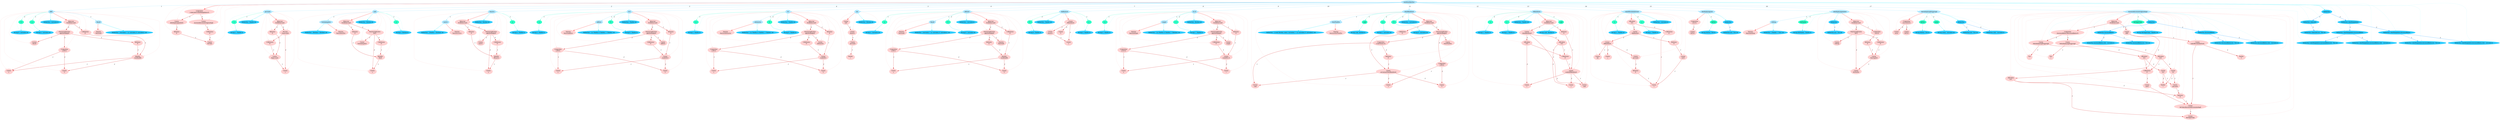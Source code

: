 digraph g{node_1025 [shape="ellipse", style="filled", color="#ffd1d1", fontname="Times", label="Function
functionall" ]
node_1028 [shape="ellipse", style="filled", color="#ffd1d1", fontname="Times", label="Custom
a" ]
node_1033 [shape="ellipse", style="filled", color="#ffd1d1", fontname="Times", label="Custom
b" ]
node_1038 [shape="ellipse", style="filled", color="#ffd1d1", fontname="Times", label="Identifier
variableall$$" ]
node_1044 [shape="ellipse", style="filled", color="#ffd1d1", fontname="Times", label="CoReference
$?" ]
node_1048 [shape="ellipse", style="filled", color="#ffd1d1", fontname="Times", label="Custom
funcall" ]
node_1051 [shape="ellipse", style="filled", color="#ffd1d1", fontname="Times", label="Reference
$!" ]
node_1055 [shape="ellipse", style="filled", color="#ffd1d1", fontname="Times", label="Composition
{a:$b:$}" ]
node_1060 [shape="ellipse", style="filled", color="#ffd1d1", fontname="Times", label="FunctionApplication
apply$to$andget$" ]
node_1066 [shape="ellipse", style="filled", color="#ffd1d1", fontname="Times", label="Behaviour
$withbehaviour$" ]
node_1071 [shape="ellipse", style="filled", color="#ffd1d1", fontname="Times", label="Custom
x" ]
node_1076 [shape="ellipse", style="filled", color="#ffd1d1", fontname="Times", label="Custom
theprevious$" ]
node_1081 [shape="ellipse", style="filled", color="#ffd1d1", fontname="Times", label="Reference
$!" ]
node_1085 [shape="ellipse", style="filled", color="#ffd1d1", fontname="Times", label="CoReference
$?" ]
node_1089 [shape="ellipse", style="filled", color="#ffd1d1", fontname="Times", label="Previous
$=previous$" ]
node_1094 [shape="ellipse", style="filled", color="#ffd1d1", fontname="Times", label="Behaviour
$withbehaviour$" ]
node_1099 [shape="ellipse", style="filled", color="#ffd1d1", fontname="Times", label="Function
functionboolNot" ]
node_1102 [shape="ellipse", style="filled", color="#ffd1d1", fontname="Times", label="Custom
a" ]
node_1107 [shape="ellipse", style="filled", color="#ffd1d1", fontname="Times", label="Identifier
#not$" ]
node_1112 [shape="ellipse", style="filled", color="#ffd1d1", fontname="Times", label="Reference
$!" ]
node_1116 [shape="ellipse", style="filled", color="#ffd1d1", fontname="Times", label="Custom
booleannegation" ]
node_1119 [shape="ellipse", style="filled", color="#ffd1d1", fontname="Times", label="CoReference
$?" ]
node_1123 [shape="ellipse", style="filled", color="#ffd1d1", fontname="Times", label="FunctionApplication
$$=$" ]
node_1129 [shape="ellipse", style="filled", color="#ffd1d1", fontname="Times", label="Behaviour
$withbehaviour$" ]
node_1134 [shape="ellipse", style="filled", color="#ffd1d1", fontname="Times", label="Function
functionisActive" ]
node_1137 [shape="ellipse", style="filled", color="#ffd1d1", fontname="Times", label="Custom
a" ]
node_1142 [shape="ellipse", style="filled", color="#ffd1d1", fontname="Times", label="Identifier
#$isactive" ]
node_1147 [shape="ellipse", style="filled", color="#ffd1d1", fontname="Times", label="Reference
$!" ]
node_1151 [shape="ellipse", style="filled", color="#ffd1d1", fontname="Times", label="Custom
isactive" ]
node_1154 [shape="ellipse", style="filled", color="#ffd1d1", fontname="Times", label="CoReference
$?" ]
node_1158 [shape="ellipse", style="filled", color="#ffd1d1", fontname="Times", label="FunctionApplication
apply$to$andget$" ]
node_1164 [shape="ellipse", style="filled", color="#ffd1d1", fontname="Times", label="Behaviour
$withbehaviour$" ]
node_1169 [shape="ellipse", style="filled", color="#ffd1d1", fontname="Times", label="Function
functionaddition" ]
node_1172 [shape="ellipse", style="filled", color="#ffd1d1", fontname="Times", label="Custom
a" ]
node_1177 [shape="ellipse", style="filled", color="#ffd1d1", fontname="Times", label="Custom
b" ]
node_1182 [shape="ellipse", style="filled", color="#ffd1d1", fontname="Times", label="Custom
resultof$+$" ]
node_1188 [shape="ellipse", style="filled", color="#ffd1d1", fontname="Times", label="Reference
$!" ]
node_1192 [shape="ellipse", style="filled", color="#ffd1d1", fontname="Times", label="Custom
addition" ]
node_1195 [shape="ellipse", style="filled", color="#ffd1d1", fontname="Times", label="Composition
{a:$b:$}" ]
node_1200 [shape="ellipse", style="filled", color="#ffd1d1", fontname="Times", label="CoReference
$?" ]
node_1204 [shape="ellipse", style="filled", color="#ffd1d1", fontname="Times", label="FunctionApplication
apply$to$andget$" ]
node_1210 [shape="ellipse", style="filled", color="#ffd1d1", fontname="Times", label="Behaviour
$withbehaviour$" ]
node_1215 [shape="ellipse", style="filled", color="#ffd1d1", fontname="Times", label="Function
functionsubstraction" ]
node_1218 [shape="ellipse", style="filled", color="#ffd1d1", fontname="Times", label="Custom
a" ]
node_1223 [shape="ellipse", style="filled", color="#ffd1d1", fontname="Times", label="Custom
b" ]
node_1228 [shape="ellipse", style="filled", color="#ffd1d1", fontname="Times", label="Custom
resultof$-$" ]
node_1234 [shape="ellipse", style="filled", color="#ffd1d1", fontname="Times", label="Reference
$!" ]
node_1238 [shape="ellipse", style="filled", color="#ffd1d1", fontname="Times", label="Custom
substraction" ]
node_1241 [shape="ellipse", style="filled", color="#ffd1d1", fontname="Times", label="Composition
{a:$b:$}" ]
node_1246 [shape="ellipse", style="filled", color="#ffd1d1", fontname="Times", label="CoReference
$?" ]
node_1250 [shape="ellipse", style="filled", color="#ffd1d1", fontname="Times", label="FunctionApplication
apply$to$andget$" ]
node_1256 [shape="ellipse", style="filled", color="#ffd1d1", fontname="Times", label="Behaviour
$withbehaviour$" ]
node_1261 [shape="ellipse", style="filled", color="#ffd1d1", fontname="Times", label="Number
1" ]
node_1264 [shape="ellipse", style="filled", color="#ffd1d1", fontname="Times", label="Custom
previous$" ]
node_1268 [shape="ellipse", style="filled", color="#ffd1d1", fontname="Times", label="Custom
$isactive" ]
node_1272 [shape="ellipse", style="filled", color="#ffd1d1", fontname="Times", label="Custom
not$" ]
node_1276 [shape="ellipse", style="filled", color="#ffd1d1", fontname="Times", label="Function
functionall" ]
node_1279 [shape="ellipse", style="filled", color="#ffd1d1", fontname="Times", label="Custom
a" ]
node_1284 [shape="ellipse", style="filled", color="#ffd1d1", fontname="Times", label="Custom
b" ]
node_1289 [shape="ellipse", style="filled", color="#ffd1d1", fontname="Times", label="Identifier
variableall$$" ]
node_1295 [shape="ellipse", style="filled", color="#ffd1d1", fontname="Times", label="CoReference
$?" ]
node_1299 [shape="ellipse", style="filled", color="#ffd1d1", fontname="Times", label="Function
functionall" ]
node_1302 [shape="ellipse", style="filled", color="#ffd1d1", fontname="Times", label="Reference
$!" ]
node_1306 [shape="ellipse", style="filled", color="#ffd1d1", fontname="Times", label="Composition
{a:$b:$}" ]
node_1311 [shape="ellipse", style="filled", color="#ffd1d1", fontname="Times", label="FunctionApplication
apply$to$andget$" ]
node_1317 [shape="ellipse", style="filled", color="#ffd1d1", fontname="Times", label="Behaviour
$withbehaviour$" ]
node_1322 [shape="ellipse", style="filled", color="#ffd1d1", fontname="Times", label="Custom
a" ]
node_1326 [shape="ellipse", style="filled", color="#ffd1d1", fontname="Times", label="Custom
$isactive" ]
node_1330 [shape="ellipse", style="filled", color="#ffd1d1", fontname="Times", label="Custom
b" ]
node_1333 [shape="ellipse", style="filled", color="#ffd1d1", fontname="Times", label="Custom
if$then$else$" ]
node_1339 [shape="ellipse", style="filled", color="#ffd1d1", fontname="Times", label="Function
functionisEqual" ]
node_1342 [shape="ellipse", style="filled", color="#ffd1d1", fontname="Times", label="Custom
u" ]
node_1347 [shape="ellipse", style="filled", color="#ffd1d1", fontname="Times", label="Custom
v" ]
node_1352 [shape="ellipse", style="filled", color="#ffd1d1", fontname="Times", label="Custom
resultof$==$" ]
node_1358 [shape="ellipse", style="filled", color="#ffd1d1", fontname="Times", label="Reference
$!" ]
node_1362 [shape="ellipse", style="filled", color="#ffd1d1", fontname="Times", label="Custom
isequal" ]
node_1365 [shape="ellipse", style="filled", color="#ffd1d1", fontname="Times", label="Composition
{a:$,b:$}" ]
node_1370 [shape="ellipse", style="filled", color="#ffd1d1", fontname="Times", label="CoReference
$?" ]
node_1374 [shape="ellipse", style="filled", color="#ffd1d1", fontname="Times", label="FunctionApplication
apply$to$andget$" ]
node_1380 [shape="ellipse", style="filled", color="#ffd1d1", fontname="Times", label="Behaviour
$withbehaviour$" ]
node_1385 [shape="ellipse", style="filled", color="#ffd1d1", fontname="Times", label="Function
functionwhenThenElse" ]
node_1388 [shape="ellipse", style="filled", color="#ffd1d1", fontname="Times", label="Custom
cond" ]
node_1393 [shape="ellipse", style="filled", color="#ffd1d1", fontname="Times", label="Custom
a" ]
node_1398 [shape="ellipse", style="filled", color="#ffd1d1", fontname="Times", label="Custom
b" ]
node_1403 [shape="ellipse", style="filled", color="#ffd1d1", fontname="Times", label="Custom
activationofwhen$then$else$" ]
node_1410 [shape="ellipse", style="filled", color="#ffd1d1", fontname="Times", label="CoReference
$?" ]
node_1414 [shape="ellipse", style="filled", color="#ffd1d1", fontname="Times", label="Custom
whenThenElse" ]
node_1417 [shape="ellipse", style="filled", color="#ffd1d1", fontname="Times", label="Reference
$!" ]
node_1421 [shape="ellipse", style="filled", color="#ffd1d1", fontname="Times", label="Composition
{cond:$source:$}" ]
node_1426 [shape="ellipse", style="filled", color="#ffd1d1", fontname="Times", label="Composition
{a:$b:$}" ]
node_1431 [shape="ellipse", style="filled", color="#ffd1d1", fontname="Times", label="FunctionApplication
apply$to$andget$" ]
node_1437 [shape="ellipse", style="filled", color="#ffd1d1", fontname="Times", label="Behaviour
$withbehaviour$" ]
node_1442 [shape="ellipse", style="filled", color="#ffd1d1", fontname="Times", label="Custom
cond" ]
node_1448 [shape="ellipse", style="filled", color="#ffd1d1", fontname="Times", label="Custom
x" ]
node_1454 [shape="ellipse", style="filled", color="#ffd1d1", fontname="Times", label="Custom
y" ]
node_1460 [shape="ellipse", style="filled", color="#ffd1d1", fontname="Times", label="Custom
resultofif$then$else$" ]
node_1468 [shape="ellipse", style="filled", color="#ffd1d1", fontname="Times", label="Reference
$!" ]
node_1472 [shape="ellipse", style="filled", color="#ffd1d1", fontname="Times", label="CoReference
$?" ]
node_1477 [shape="ellipse", style="filled", color="#ffd1d1", fontname="Times", label="Affectation
$=$" ]
node_1482 [shape="ellipse", style="filled", color="#ffd1d1", fontname="Times", label="Affectation
$=$" ]
node_1487 [shape="ellipse", style="filled", color="#ffd1d1", fontname="Times", label="Custom
when$then$else$" ]
node_1493 [shape="ellipse", style="filled", color="#ffd1d1", fontname="Times", label="Behaviour
$withbehaviour$" ]
node_1498 [shape="ellipse", style="filled", color="#ffd1d1", fontname="Times", label="Custom
x" ]
node_1503 [shape="ellipse", style="filled", color="#ffd1d1", fontname="Times", label="CoReference
$?" ]
node_1507 [shape="ellipse", style="filled", color="#ffd1d1", fontname="Times", label="Custom
new$" ]
node_1511 [shape="ellipse", style="filled", color="#ffd1d1", fontname="Times", label="Reference
$!" ]
node_1515 [shape="ellipse", style="filled", color="#ffd1d1", fontname="Times", label="Custom
init" ]
node_1518 [shape="ellipse", style="filled", color="#ffd1d1", fontname="Times", label="Custom
y" ]
node_1521 [shape="ellipse", style="filled", color="#ffd1d1", fontname="Times", label="Reference
$!" ]
node_1525 [shape="ellipse", style="filled", color="#ffd1d1", fontname="Times", label="Custom
previous$" ]
node_1529 [shape="ellipse", style="filled", color="#ffd1d1", fontname="Times", label="Custom
if$then$else$" ]
node_1535 [shape="ellipse", style="filled", color="#ffd1d1", fontname="Times", label="Custom
$fallbackto$" ]
node_1540 [shape="ellipse", style="filled", color="#ffd1d1", fontname="Times", label="Affectation
$=$" ]
node_1545 [shape="ellipse", style="filled", color="#ffd1d1", fontname="Times", label="Custom
theText" ]
node_1548 [shape="ellipse", style="filled", color="#ffd1d1", fontname="Times", label="Composition
{text:$}" ]
node_1552 [shape="ellipse", style="filled", color="#ffd1d1", fontname="Times", label="Function
functiontoString" ]
node_1555 [shape="ellipse", style="filled", color="#ffd1d1", fontname="Times", label="Custom
theNumber" ]
node_1560 [shape="ellipse", style="filled", color="#ffd1d1", fontname="Times", label="Custom
thestringfor$" ]
node_1565 [shape="ellipse", style="filled", color="#ffd1d1", fontname="Times", label="Reference
$!" ]
node_1569 [shape="ellipse", style="filled", color="#ffd1d1", fontname="Times", label="Composition
{text:$}" ]
node_1573 [shape="ellipse", style="filled", color="#ffd1d1", fontname="Times", label="Custom
toString" ]
node_1576 [shape="ellipse", style="filled", color="#ffd1d1", fontname="Times", label="CoReference
$?" ]
node_1580 [shape="ellipse", style="filled", color="#ffd1d1", fontname="Times", label="FunctionApplication
$$=$" ]
node_1586 [shape="ellipse", style="filled", color="#ffd1d1", fontname="Times", label="Behaviour
$withbehaviour$" ]
node_1591 [shape="ellipse", style="filled", color="#ffd1d1", fontname="Times", label="Custom
theText" ]
node_1594 [shape="ellipse", style="filled", color="#ffd1d1", fontname="Times", label="Custom
action" ]
node_1597 [shape="ellipse", style="filled", color="#ffd1d1", fontname="Times", label="Composition
{text:$click:$}" ]
node_1602 [shape="ellipse", style="filled", color="#ffd1d1", fontname="Times", label="Text
+" ]
node_1605 [shape="ellipse", style="filled", color="#ffd1d1", fontname="Times", label="Custom
theOutputValue" ]
node_1614 [shape="ellipse", style="filled", color="#ffd1d1", fontname="Times", label="Custom
theValueofincrementdecrementsetting$" ]
node_1623 [shape="ellipse", style="filled", color="#ffd1d1", fontname="Times", label="Custom
new$" ]
node_1628 [shape="ellipse", style="filled", color="#ffd1d1", fontname="Times", label="CoReference
$?" ]
node_1633 [shape="ellipse", style="filled", color="#ffd1d1", fontname="Times", label="Reference
$!" ]
node_1639 [shape="ellipse", style="filled", color="#ffd1d1", fontname="Times", label="Custom
previous$" ]
node_1644 [shape="ellipse", style="filled", color="#ffd1d1", fontname="Times", label="Number
1" ]
node_1648 [shape="ellipse", style="filled", color="#ffd1d1", fontname="Times", label="Custom
$+$" ]
node_1653 [shape="ellipse", style="filled", color="#ffd1d1", fontname="Times", label="Affectation
$=$" ]
node_1658 [shape="ellipse", style="filled", color="#ffd1d1", fontname="Times", label="Custom
buttondisplaying$triggering$" ]
node_1663 [shape="ellipse", style="filled", color="#ffd1d1", fontname="Times", label="Text
-" ]
node_1666 [shape="ellipse", style="filled", color="#ffd1d1", fontname="Times", label="Custom
$-$" ]
node_1671 [shape="ellipse", style="filled", color="#ffd1d1", fontname="Times", label="Affectation
$=$" ]
node_1676 [shape="ellipse", style="filled", color="#ffd1d1", fontname="Times", label="Custom
buttondisplaying$triggering$" ]
node_1681 [shape="ellipse", style="filled", color="#ffd1d1", fontname="Times", label="Composition
{incrementButton:$decrementButton:$}" ]
node_1686 [shape="ellipse", style="filled", color="#ffd1d1", fontname="Times", label="Number
0" ]
node_1689 [shape="ellipse", style="filled", color="#ffd1d1", fontname="Times", label="Custom
make$flowinitiallyfrom$" ]
node_1694 [shape="ellipse", style="filled", color="#ffd1d1", fontname="Times", label="Affectation
$=$" ]
node_1699 [shape="ellipse", style="filled", color="#ffd1d1", fontname="Times", label="Custom
all$$" ]
node_1704 [shape="ellipse", style="filled", color="#ffd1d1", fontname="Times", label="Behaviour
$withbehaviour$" ]
node_1709 [shape="ellipse", style="filled", color="#ffd1d1", fontname="Times", label="Custom
theValue" ]
node_1713 [shape="ellipse", style="filled", color="#ffd1d1", fontname="Times", label="Reference
$!" ]
node_1717 [shape="ellipse", style="filled", color="#ffd1d1", fontname="Times", label="Custom
labeldisplayingnumber$" ]
node_1721 [shape="ellipse", style="filled", color="#ffd1d1", fontname="Times", label="CoReference
$?" ]
node_1725 [shape="ellipse", style="filled", color="#ffd1d1", fontname="Times", label="Custom
incrementdecrementwidgetsetting$" ]
node_1729 [shape="ellipse", style="filled", color="#ffd1d1", fontname="Times", label="Composition
{valueLabel:$valueManipulation:$}" ]
node_1 [shape="ellipse", style="filled", color="#afe7ff", fontname="Times", label="myabstractInterface" ]
node_2 [shape="ellipse", style="filled", color="#afe7ff", fontname="Times", label="all$$" ]
node_3 [shape="ellipse", style="filled", color="#afe7ff", fontname="Times", label="funcall" ]
node_66 [shape="ellipse", style="filled", color="#afe7ff", fontname="Times", label="previous$" ]
node_102 [shape="ellipse", style="filled", color="#afe7ff", fontname="Times", label="not$" ]
node_103 [shape="ellipse", style="filled", color="#afe7ff", fontname="Times", label="booleannegation" ]
node_149 [shape="ellipse", style="filled", color="#afe7ff", fontname="Times", label="$isactive" ]
node_150 [shape="ellipse", style="filled", color="#afe7ff", fontname="Times", label="isactive" ]
node_196 [shape="ellipse", style="filled", color="#afe7ff", fontname="Times", label="$+$" ]
node_197 [shape="ellipse", style="filled", color="#afe7ff", fontname="Times", label="addition" ]
node_260 [shape="ellipse", style="filled", color="#afe7ff", fontname="Times", label="$-$" ]
node_261 [shape="ellipse", style="filled", color="#afe7ff", fontname="Times", label="substraction" ]
node_324 [shape="ellipse", style="filled", color="#afe7ff", fontname="Times", label="init" ]
node_340 [shape="ellipse", style="filled", color="#afe7ff", fontname="Times", label="all$else$" ]
node_341 [shape="ellipse", style="filled", color="#afe7ff", fontname="Times", label="funcall" ]
node_404 [shape="ellipse", style="filled", color="#afe7ff", fontname="Times", label="$fallbackto$" ]
node_433 [shape="ellipse", style="filled", color="#afe7ff", fontname="Times", label="$==$" ]
node_434 [shape="ellipse", style="filled", color="#afe7ff", fontname="Times", label="isequal" ]
node_497 [shape="ellipse", style="filled", color="#afe7ff", fontname="Times", label="when$then$else$" ]
node_498 [shape="ellipse", style="filled", color="#afe7ff", fontname="Times", label="whenThenElse" ]
node_578 [shape="ellipse", style="filled", color="#afe7ff", fontname="Times", label="if$then$else$" ]
node_663 [shape="ellipse", style="filled", color="#afe7ff", fontname="Times", label="make$flowinitiallyfrom$" ]
node_716 [shape="ellipse", style="filled", color="#afe7ff", fontname="Times", label="labeldisplayingtext$" ]
node_734 [shape="ellipse", style="filled", color="#afe7ff", fontname="Times", label="labeldisplayingnumber$" ]
node_735 [shape="ellipse", style="filled", color="#afe7ff", fontname="Times", label="toString" ]
node_787 [shape="ellipse", style="filled", color="#afe7ff", fontname="Times", label="buttondisplaying$triggering$" ]
node_816 [shape="ellipse", style="filled", color="#afe7ff", fontname="Times", label="incrementdecrementwidgetsetting$" ]
node_11 [shape="ellipse", style="filled", color="#2fffc7", fontname="Times", label="a" ]
node_15 [shape="ellipse", style="filled", color="#2fffc7", fontname="Times", label="b" ]
node_67 [shape="ellipse", style="filled", color="#2fffc7", fontname="Times", label="x" ]
node_111 [shape="ellipse", style="filled", color="#2fffc7", fontname="Times", label="a" ]
node_158 [shape="ellipse", style="filled", color="#2fffc7", fontname="Times", label="a" ]
node_205 [shape="ellipse", style="filled", color="#2fffc7", fontname="Times", label="a" ]
node_209 [shape="ellipse", style="filled", color="#2fffc7", fontname="Times", label="b" ]
node_269 [shape="ellipse", style="filled", color="#2fffc7", fontname="Times", label="a" ]
node_273 [shape="ellipse", style="filled", color="#2fffc7", fontname="Times", label="b" ]
node_349 [shape="ellipse", style="filled", color="#2fffc7", fontname="Times", label="a" ]
node_353 [shape="ellipse", style="filled", color="#2fffc7", fontname="Times", label="b" ]
node_405 [shape="ellipse", style="filled", color="#2fffc7", fontname="Times", label="a" ]
node_409 [shape="ellipse", style="filled", color="#2fffc7", fontname="Times", label="b" ]
node_442 [shape="ellipse", style="filled", color="#2fffc7", fontname="Times", label="u" ]
node_446 [shape="ellipse", style="filled", color="#2fffc7", fontname="Times", label="v" ]
node_506 [shape="ellipse", style="filled", color="#2fffc7", fontname="Times", label="cond" ]
node_510 [shape="ellipse", style="filled", color="#2fffc7", fontname="Times", label="a" ]
node_514 [shape="ellipse", style="filled", color="#2fffc7", fontname="Times", label="b" ]
node_579 [shape="ellipse", style="filled", color="#2fffc7", fontname="Times", label="cond" ]
node_583 [shape="ellipse", style="filled", color="#2fffc7", fontname="Times", label="x" ]
node_587 [shape="ellipse", style="filled", color="#2fffc7", fontname="Times", label="y" ]
node_664 [shape="ellipse", style="filled", color="#2fffc7", fontname="Times", label="x" ]
node_668 [shape="ellipse", style="filled", color="#2fffc7", fontname="Times", label="y" ]
node_717 [shape="ellipse", style="filled", color="#2fffc7", fontname="Times", label="theText" ]
node_743 [shape="ellipse", style="filled", color="#2fffc7", fontname="Times", label="theNumber" ]
node_788 [shape="ellipse", style="filled", color="#2fffc7", fontname="Times", label="theText" ]
node_792 [shape="ellipse", style="filled", color="#2fffc7", fontname="Times", label="action" ]
node_817 [shape="ellipse", style="filled", color="#2fffc7", fontname="Times", label="theOutputValue" ]
node_4 [shape="ellipse", style="filled", color="#2fcdff", fontname="Times", label="theInterface : {Activation -> {a: Activation, b: Activation}} out" ]
node_12 [shape="ellipse", style="filled", color="#2fcdff", fontname="Times", label="theArgs.a : Activation out" ]
node_16 [shape="ellipse", style="filled", color="#2fcdff", fontname="Times", label="theArgs.b : Activation out" ]
node_21 [shape="ellipse", style="filled", color="#2fcdff", fontname="Times", label="theInterface : Activation in" ]
node_68 [shape="ellipse", style="filled", color="#2fcdff", fontname="Times", label="theArgs.x : Number in" ]
node_72 [shape="ellipse", style="filled", color="#2fcdff", fontname="Times", label="theInterface : Number out" ]
node_104 [shape="ellipse", style="filled", color="#2fcdff", fontname="Times", label="theInterface : {Boolean -> Boolean} out" ]
node_112 [shape="ellipse", style="filled", color="#2fcdff", fontname="Times", label="theArgs.a : Boolean in" ]
node_116 [shape="ellipse", style="filled", color="#2fcdff", fontname="Times", label="theInterface : Boolean out" ]
node_151 [shape="ellipse", style="filled", color="#2fcdff", fontname="Times", label="theInterface : {Number -> Boolean} out" ]
node_159 [shape="ellipse", style="filled", color="#2fcdff", fontname="Times", label="theArgs.a : Number in" ]
node_163 [shape="ellipse", style="filled", color="#2fcdff", fontname="Times", label="theInterface : Boolean out" ]
node_198 [shape="ellipse", style="filled", color="#2fcdff", fontname="Times", label="theInterface : {{a: Number, b: Number} -> Number} out" ]
node_206 [shape="ellipse", style="filled", color="#2fcdff", fontname="Times", label="theArgs.a : Number in" ]
node_210 [shape="ellipse", style="filled", color="#2fcdff", fontname="Times", label="theArgs.b : Number in" ]
node_215 [shape="ellipse", style="filled", color="#2fcdff", fontname="Times", label="theInterface : Number out" ]
node_262 [shape="ellipse", style="filled", color="#2fcdff", fontname="Times", label="theInterface : {{a: Number, b: Number} -> Number} out" ]
node_270 [shape="ellipse", style="filled", color="#2fcdff", fontname="Times", label="theArgs.a : Number in" ]
node_274 [shape="ellipse", style="filled", color="#2fcdff", fontname="Times", label="theArgs.b : Number in" ]
node_279 [shape="ellipse", style="filled", color="#2fcdff", fontname="Times", label="theInterface : Number out" ]
node_325 [shape="ellipse", style="filled", color="#2fcdff", fontname="Times", label="theInterface : Boolean out" ]
node_342 [shape="ellipse", style="filled", color="#2fcdff", fontname="Times", label="theInterface : {Activation -> {a: Activation, b: Activation}} out" ]
node_350 [shape="ellipse", style="filled", color="#2fcdff", fontname="Times", label="theArgs.a : Activation out" ]
node_354 [shape="ellipse", style="filled", color="#2fcdff", fontname="Times", label="theArgs.b : Activation out" ]
node_359 [shape="ellipse", style="filled", color="#2fcdff", fontname="Times", label="theInterface : Activation in" ]
node_406 [shape="ellipse", style="filled", color="#2fcdff", fontname="Times", label="theArgs.a : Number in" ]
node_410 [shape="ellipse", style="filled", color="#2fcdff", fontname="Times", label="theArgs.b : Number in" ]
node_415 [shape="ellipse", style="filled", color="#2fcdff", fontname="Times", label="theInterface : Number out" ]
node_435 [shape="ellipse", style="filled", color="#2fcdff", fontname="Times", label="theInterface : {{a: Number, b: Number} -> Boolean} out" ]
node_443 [shape="ellipse", style="filled", color="#2fcdff", fontname="Times", label="theArgs.u : Number in" ]
node_447 [shape="ellipse", style="filled", color="#2fcdff", fontname="Times", label="theArgs.v : Number in" ]
node_452 [shape="ellipse", style="filled", color="#2fcdff", fontname="Times", label="theInterface : Boolean out" ]
node_499 [shape="ellipse", style="filled", color="#2fcdff", fontname="Times", label="theInterface : {{cond: Boolean, source: Activation} -> {a: Activation, b: Activation}} out" ]
node_507 [shape="ellipse", style="filled", color="#2fcdff", fontname="Times", label="theArgs.cond : Boolean in" ]
node_511 [shape="ellipse", style="filled", color="#2fcdff", fontname="Times", label="theArgs.a : Activation out" ]
node_515 [shape="ellipse", style="filled", color="#2fcdff", fontname="Times", label="theArgs.b : Activation out" ]
node_521 [shape="ellipse", style="filled", color="#2fcdff", fontname="Times", label="theInterface : Activation in" ]
node_580 [shape="ellipse", style="filled", color="#2fcdff", fontname="Times", label="theArgs.cond : Boolean in" ]
node_584 [shape="ellipse", style="filled", color="#2fcdff", fontname="Times", label="theArgs.x : Number in" ]
node_588 [shape="ellipse", style="filled", color="#2fcdff", fontname="Times", label="theArgs.y : Number in" ]
node_594 [shape="ellipse", style="filled", color="#2fcdff", fontname="Times", label="theInterface : Number out" ]
node_665 [shape="ellipse", style="filled", color="#2fcdff", fontname="Times", label="theArgs.x : Number ref" ]
node_669 [shape="ellipse", style="filled", color="#2fcdff", fontname="Times", label="theArgs.y : Number in" ]
node_674 [shape="ellipse", style="filled", color="#2fcdff", fontname="Times", label="theInterface : Activation in" ]
node_718 [shape="ellipse", style="filled", color="#2fcdff", fontname="Times", label="theArgs.theText : Text in" ]
node_722 [shape="ellipse", style="filled", color="#2fcdff", fontname="Times", label="theInterface" ]
node_723 [shape="ellipse", style="filled", color="#2fcdff", fontname="Times", label="theInterface.text : Text out" ]
node_736 [shape="ellipse", style="filled", color="#2fcdff", fontname="Times", label="theInterface : {Number -> Text} out" ]
node_744 [shape="ellipse", style="filled", color="#2fcdff", fontname="Times", label="theArgs.theNumber : Number in" ]
node_748 [shape="ellipse", style="filled", color="#2fcdff", fontname="Times", label="theInterface" ]
node_749 [shape="ellipse", style="filled", color="#2fcdff", fontname="Times", label="theInterface.text : Text out" ]
node_789 [shape="ellipse", style="filled", color="#2fcdff", fontname="Times", label="theArgs.theText : Text in" ]
node_793 [shape="ellipse", style="filled", color="#2fcdff", fontname="Times", label="theArgs.action : Activation out" ]
node_798 [shape="ellipse", style="filled", color="#2fcdff", fontname="Times", label="theInterface" ]
node_799 [shape="ellipse", style="filled", color="#2fcdff", fontname="Times", label="theInterface.text : Text out" ]
node_801 [shape="ellipse", style="filled", color="#2fcdff", fontname="Times", label="theInterface.click : Activation in" ]
node_818 [shape="ellipse", style="filled", color="#2fcdff", fontname="Times", label="theArgs.theOutputValue : Number out" ]
node_822 [shape="ellipse", style="filled", color="#2fcdff", fontname="Times", label="theInterface" ]
node_823 [shape="ellipse", style="filled", color="#2fcdff", fontname="Times", label="theInterface.incrementButton" ]
node_824 [shape="ellipse", style="filled", color="#2fcdff", fontname="Times", label="theInterface.incrementButton.text : Text out" ]
node_826 [shape="ellipse", style="filled", color="#2fcdff", fontname="Times", label="theInterface.incrementButton.click : Activation in" ]
node_831 [shape="ellipse", style="filled", color="#2fcdff", fontname="Times", label="theInterface.decrementButton" ]
node_832 [shape="ellipse", style="filled", color="#2fcdff", fontname="Times", label="theInterface.decrementButton.text : Text out" ]
node_834 [shape="ellipse", style="filled", color="#2fcdff", fontname="Times", label="theInterface.decrementButton.click : Activation in" ]
node_974 [shape="ellipse", style="filled", color="#2fcdff", fontname="Times", label="theInterface" ]
node_975 [shape="ellipse", style="filled", color="#2fcdff", fontname="Times", label="theInterface.valueLabel" ]
node_976 [shape="ellipse", style="filled", color="#2fcdff", fontname="Times", label="theInterface.valueLabel.text : Text out" ]
node_980 [shape="ellipse", style="filled", color="#2fcdff", fontname="Times", label="theInterface.valueManipulation" ]
node_981 [shape="ellipse", style="filled", color="#2fcdff", fontname="Times", label="theInterface.valueManipulation.incrementButton" ]
node_982 [shape="ellipse", style="filled", color="#2fcdff", fontname="Times", label="theInterface.valueManipulation.incrementButton.text : Text out" ]
node_984 [shape="ellipse", style="filled", color="#2fcdff", fontname="Times", label="theInterface.valueManipulation.incrementButton.click : Activation in" ]
node_989 [shape="ellipse", style="filled", color="#2fcdff", fontname="Times", label="theInterface.valueManipulation.decrementButton" ]
node_990 [shape="ellipse", style="filled", color="#2fcdff", fontname="Times", label="theInterface.valueManipulation.decrementButton.text : Text out" ]
node_992 [shape="ellipse", style="filled", color="#2fcdff", fontname="Times", label="theInterface.valueManipulation.decrementButton.click : Activation in" ]
node_1038 -> node_1028 [dir=forward, arrowHead=normal, fontname="Times-Italic", arrowsize=1, color="#d00000", label="1",  headlabel="", taillabel="" ]
node_1038 -> node_1033 [dir=forward, arrowHead=normal, fontname="Times-Italic", arrowsize=1, color="#d00000", label="2",  headlabel="", taillabel="" ]
node_1044 -> node_1038 [dir=forward, arrowHead=normal, fontname="Times-Italic", arrowsize=1, color="#d00000", label="1",  headlabel="", taillabel="" ]
node_1051 -> node_1038 [dir=forward, arrowHead=normal, fontname="Times-Italic", arrowsize=1, color="#d00000", label="1",  headlabel="", taillabel="" ]
node_1055 -> node_1028 [dir=forward, arrowHead=normal, fontname="Times-Italic", arrowsize=1, color="#d00000", label="1",  headlabel="", taillabel="" ]
node_1055 -> node_1033 [dir=forward, arrowHead=normal, fontname="Times-Italic", arrowsize=1, color="#d00000", label="2",  headlabel="", taillabel="" ]
node_1060 -> node_1048 [dir=forward, arrowHead=normal, fontname="Times-Italic", arrowsize=1, color="#d00000", label="1",  headlabel="", taillabel="" ]
node_1060 -> node_1051 [dir=forward, arrowHead=normal, fontname="Times-Italic", arrowsize=1, color="#d00000", label="2",  headlabel="", taillabel="" ]
node_1060 -> node_1055 [dir=forward, arrowHead=normal, fontname="Times-Italic", arrowsize=1, color="#d00000", label="3",  headlabel="", taillabel="" ]
node_1066 -> node_1044 [dir=forward, arrowHead=normal, fontname="Times-Italic", arrowsize=1, color="#d00000", label="1",  headlabel="", taillabel="" ]
node_1066 -> node_1060 [dir=forward, arrowHead=normal, fontname="Times-Italic", arrowsize=1, color="#d00000", label="2",  headlabel="", taillabel="" ]
node_1076 -> node_1071 [dir=forward, arrowHead=normal, fontname="Times-Italic", arrowsize=1, color="#d00000", label="1",  headlabel="", taillabel="" ]
node_1081 -> node_1076 [dir=forward, arrowHead=normal, fontname="Times-Italic", arrowsize=1, color="#d00000", label="1",  headlabel="", taillabel="" ]
node_1085 -> node_1076 [dir=forward, arrowHead=normal, fontname="Times-Italic", arrowsize=1, color="#d00000", label="1",  headlabel="", taillabel="" ]
node_1089 -> node_1071 [dir=forward, arrowHead=normal, fontname="Times-Italic", arrowsize=1, color="#d00000", label="2",  headlabel="", taillabel="" ]
node_1089 -> node_1085 [dir=forward, arrowHead=normal, fontname="Times-Italic", arrowsize=1, color="#d00000", label="1",  headlabel="", taillabel="" ]
node_1094 -> node_1081 [dir=forward, arrowHead=normal, fontname="Times-Italic", arrowsize=1, color="#d00000", label="1",  headlabel="", taillabel="" ]
node_1094 -> node_1089 [dir=forward, arrowHead=normal, fontname="Times-Italic", arrowsize=1, color="#d00000", label="2",  headlabel="", taillabel="" ]
node_1107 -> node_1102 [dir=forward, arrowHead=normal, fontname="Times-Italic", arrowsize=1, color="#d00000", label="1",  headlabel="", taillabel="" ]
node_1112 -> node_1107 [dir=forward, arrowHead=normal, fontname="Times-Italic", arrowsize=1, color="#d00000", label="1",  headlabel="", taillabel="" ]
node_1119 -> node_1107 [dir=forward, arrowHead=normal, fontname="Times-Italic", arrowsize=1, color="#d00000", label="1",  headlabel="", taillabel="" ]
node_1123 -> node_1102 [dir=forward, arrowHead=normal, fontname="Times-Italic", arrowsize=1, color="#d00000", label="2",  headlabel="", taillabel="" ]
node_1123 -> node_1116 [dir=forward, arrowHead=normal, fontname="Times-Italic", arrowsize=1, color="#d00000", label="1",  headlabel="", taillabel="" ]
node_1123 -> node_1119 [dir=forward, arrowHead=normal, fontname="Times-Italic", arrowsize=1, color="#d00000", label="3",  headlabel="", taillabel="" ]
node_1129 -> node_1112 [dir=forward, arrowHead=normal, fontname="Times-Italic", arrowsize=1, color="#d00000", label="1",  headlabel="", taillabel="" ]
node_1129 -> node_1123 [dir=forward, arrowHead=normal, fontname="Times-Italic", arrowsize=1, color="#d00000", label="2",  headlabel="", taillabel="" ]
node_1142 -> node_1137 [dir=forward, arrowHead=normal, fontname="Times-Italic", arrowsize=1, color="#d00000", label="1",  headlabel="", taillabel="" ]
node_1147 -> node_1142 [dir=forward, arrowHead=normal, fontname="Times-Italic", arrowsize=1, color="#d00000", label="1",  headlabel="", taillabel="" ]
node_1154 -> node_1142 [dir=forward, arrowHead=normal, fontname="Times-Italic", arrowsize=1, color="#d00000", label="1",  headlabel="", taillabel="" ]
node_1158 -> node_1137 [dir=forward, arrowHead=normal, fontname="Times-Italic", arrowsize=1, color="#d00000", label="2",  headlabel="", taillabel="" ]
node_1158 -> node_1151 [dir=forward, arrowHead=normal, fontname="Times-Italic", arrowsize=1, color="#d00000", label="1",  headlabel="", taillabel="" ]
node_1158 -> node_1154 [dir=forward, arrowHead=normal, fontname="Times-Italic", arrowsize=1, color="#d00000", label="3",  headlabel="", taillabel="" ]
node_1164 -> node_1147 [dir=forward, arrowHead=normal, fontname="Times-Italic", arrowsize=1, color="#d00000", label="1",  headlabel="", taillabel="" ]
node_1164 -> node_1158 [dir=forward, arrowHead=normal, fontname="Times-Italic", arrowsize=1, color="#d00000", label="2",  headlabel="", taillabel="" ]
node_1182 -> node_1172 [dir=forward, arrowHead=normal, fontname="Times-Italic", arrowsize=1, color="#d00000", label="1",  headlabel="", taillabel="" ]
node_1182 -> node_1177 [dir=forward, arrowHead=normal, fontname="Times-Italic", arrowsize=1, color="#d00000", label="2",  headlabel="", taillabel="" ]
node_1188 -> node_1182 [dir=forward, arrowHead=normal, fontname="Times-Italic", arrowsize=1, color="#d00000", label="1",  headlabel="", taillabel="" ]
node_1195 -> node_1172 [dir=forward, arrowHead=normal, fontname="Times-Italic", arrowsize=1, color="#d00000", label="1",  headlabel="", taillabel="" ]
node_1195 -> node_1177 [dir=forward, arrowHead=normal, fontname="Times-Italic", arrowsize=1, color="#d00000", label="2",  headlabel="", taillabel="" ]
node_1200 -> node_1182 [dir=forward, arrowHead=normal, fontname="Times-Italic", arrowsize=1, color="#d00000", label="1",  headlabel="", taillabel="" ]
node_1204 -> node_1192 [dir=forward, arrowHead=normal, fontname="Times-Italic", arrowsize=1, color="#d00000", label="1",  headlabel="", taillabel="" ]
node_1204 -> node_1195 [dir=forward, arrowHead=normal, fontname="Times-Italic", arrowsize=1, color="#d00000", label="2",  headlabel="", taillabel="" ]
node_1204 -> node_1200 [dir=forward, arrowHead=normal, fontname="Times-Italic", arrowsize=1, color="#d00000", label="3",  headlabel="", taillabel="" ]
node_1210 -> node_1188 [dir=forward, arrowHead=normal, fontname="Times-Italic", arrowsize=1, color="#d00000", label="1",  headlabel="", taillabel="" ]
node_1210 -> node_1204 [dir=forward, arrowHead=normal, fontname="Times-Italic", arrowsize=1, color="#d00000", label="2",  headlabel="", taillabel="" ]
node_1228 -> node_1218 [dir=forward, arrowHead=normal, fontname="Times-Italic", arrowsize=1, color="#d00000", label="1",  headlabel="", taillabel="" ]
node_1228 -> node_1223 [dir=forward, arrowHead=normal, fontname="Times-Italic", arrowsize=1, color="#d00000", label="2",  headlabel="", taillabel="" ]
node_1234 -> node_1228 [dir=forward, arrowHead=normal, fontname="Times-Italic", arrowsize=1, color="#d00000", label="1",  headlabel="", taillabel="" ]
node_1241 -> node_1218 [dir=forward, arrowHead=normal, fontname="Times-Italic", arrowsize=1, color="#d00000", label="1",  headlabel="", taillabel="" ]
node_1241 -> node_1223 [dir=forward, arrowHead=normal, fontname="Times-Italic", arrowsize=1, color="#d00000", label="2",  headlabel="", taillabel="" ]
node_1246 -> node_1228 [dir=forward, arrowHead=normal, fontname="Times-Italic", arrowsize=1, color="#d00000", label="1",  headlabel="", taillabel="" ]
node_1250 -> node_1238 [dir=forward, arrowHead=normal, fontname="Times-Italic", arrowsize=1, color="#d00000", label="1",  headlabel="", taillabel="" ]
node_1250 -> node_1241 [dir=forward, arrowHead=normal, fontname="Times-Italic", arrowsize=1, color="#d00000", label="2",  headlabel="", taillabel="" ]
node_1250 -> node_1246 [dir=forward, arrowHead=normal, fontname="Times-Italic", arrowsize=1, color="#d00000", label="3",  headlabel="", taillabel="" ]
node_1256 -> node_1234 [dir=forward, arrowHead=normal, fontname="Times-Italic", arrowsize=1, color="#d00000", label="1",  headlabel="", taillabel="" ]
node_1256 -> node_1250 [dir=forward, arrowHead=normal, fontname="Times-Italic", arrowsize=1, color="#d00000", label="2",  headlabel="", taillabel="" ]
node_1264 -> node_1261 [dir=forward, arrowHead=normal, fontname="Times-Italic", arrowsize=1, color="#d00000", label="1",  headlabel="", taillabel="" ]
node_1268 -> node_1264 [dir=forward, arrowHead=normal, fontname="Times-Italic", arrowsize=1, color="#d00000", label="1",  headlabel="", taillabel="" ]
node_1272 -> node_1268 [dir=forward, arrowHead=normal, fontname="Times-Italic", arrowsize=1, color="#d00000", label="1",  headlabel="", taillabel="" ]
node_1289 -> node_1279 [dir=forward, arrowHead=normal, fontname="Times-Italic", arrowsize=1, color="#d00000", label="1",  headlabel="", taillabel="" ]
node_1289 -> node_1284 [dir=forward, arrowHead=normal, fontname="Times-Italic", arrowsize=1, color="#d00000", label="2",  headlabel="", taillabel="" ]
node_1295 -> node_1289 [dir=forward, arrowHead=normal, fontname="Times-Italic", arrowsize=1, color="#d00000", label="1",  headlabel="", taillabel="" ]
node_1302 -> node_1289 [dir=forward, arrowHead=normal, fontname="Times-Italic", arrowsize=1, color="#d00000", label="1",  headlabel="", taillabel="" ]
node_1306 -> node_1279 [dir=forward, arrowHead=normal, fontname="Times-Italic", arrowsize=1, color="#d00000", label="1",  headlabel="", taillabel="" ]
node_1306 -> node_1284 [dir=forward, arrowHead=normal, fontname="Times-Italic", arrowsize=1, color="#d00000", label="2",  headlabel="", taillabel="" ]
node_1311 -> node_1299 [dir=forward, arrowHead=normal, fontname="Times-Italic", arrowsize=1, color="#d00000", label="1",  headlabel="", taillabel="" ]
node_1311 -> node_1302 [dir=forward, arrowHead=normal, fontname="Times-Italic", arrowsize=1, color="#d00000", label="2",  headlabel="", taillabel="" ]
node_1311 -> node_1306 [dir=forward, arrowHead=normal, fontname="Times-Italic", arrowsize=1, color="#d00000", label="3",  headlabel="", taillabel="" ]
node_1317 -> node_1295 [dir=forward, arrowHead=normal, fontname="Times-Italic", arrowsize=1, color="#d00000", label="1",  headlabel="", taillabel="" ]
node_1317 -> node_1311 [dir=forward, arrowHead=normal, fontname="Times-Italic", arrowsize=1, color="#d00000", label="2",  headlabel="", taillabel="" ]
node_1326 -> node_1322 [dir=forward, arrowHead=normal, fontname="Times-Italic", arrowsize=1, color="#d00000", label="1",  headlabel="", taillabel="" ]
node_1333 -> node_1322 [dir=forward, arrowHead=normal, fontname="Times-Italic", arrowsize=1, color="#d00000", label="2",  headlabel="", taillabel="" ]
node_1333 -> node_1326 [dir=forward, arrowHead=normal, fontname="Times-Italic", arrowsize=1, color="#d00000", label="1",  headlabel="", taillabel="" ]
node_1333 -> node_1330 [dir=forward, arrowHead=normal, fontname="Times-Italic", arrowsize=1, color="#d00000", label="3",  headlabel="", taillabel="" ]
node_1352 -> node_1342 [dir=forward, arrowHead=normal, fontname="Times-Italic", arrowsize=1, color="#d00000", label="1",  headlabel="", taillabel="" ]
node_1352 -> node_1347 [dir=forward, arrowHead=normal, fontname="Times-Italic", arrowsize=1, color="#d00000", label="2",  headlabel="", taillabel="" ]
node_1358 -> node_1352 [dir=forward, arrowHead=normal, fontname="Times-Italic", arrowsize=1, color="#d00000", label="1",  headlabel="", taillabel="" ]
node_1365 -> node_1342 [dir=forward, arrowHead=normal, fontname="Times-Italic", arrowsize=1, color="#d00000", label="1",  headlabel="", taillabel="" ]
node_1365 -> node_1347 [dir=forward, arrowHead=normal, fontname="Times-Italic", arrowsize=1, color="#d00000", label="2",  headlabel="", taillabel="" ]
node_1370 -> node_1352 [dir=forward, arrowHead=normal, fontname="Times-Italic", arrowsize=1, color="#d00000", label="1",  headlabel="", taillabel="" ]
node_1374 -> node_1362 [dir=forward, arrowHead=normal, fontname="Times-Italic", arrowsize=1, color="#d00000", label="1",  headlabel="", taillabel="" ]
node_1374 -> node_1365 [dir=forward, arrowHead=normal, fontname="Times-Italic", arrowsize=1, color="#d00000", label="2",  headlabel="", taillabel="" ]
node_1374 -> node_1370 [dir=forward, arrowHead=normal, fontname="Times-Italic", arrowsize=1, color="#d00000", label="3",  headlabel="", taillabel="" ]
node_1380 -> node_1358 [dir=forward, arrowHead=normal, fontname="Times-Italic", arrowsize=1, color="#d00000", label="1",  headlabel="", taillabel="" ]
node_1380 -> node_1374 [dir=forward, arrowHead=normal, fontname="Times-Italic", arrowsize=1, color="#d00000", label="2",  headlabel="", taillabel="" ]
node_1403 -> node_1388 [dir=forward, arrowHead=normal, fontname="Times-Italic", arrowsize=1, color="#d00000", label="1",  headlabel="", taillabel="" ]
node_1403 -> node_1393 [dir=forward, arrowHead=normal, fontname="Times-Italic", arrowsize=1, color="#d00000", label="2",  headlabel="", taillabel="" ]
node_1403 -> node_1398 [dir=forward, arrowHead=normal, fontname="Times-Italic", arrowsize=1, color="#d00000", label="3",  headlabel="", taillabel="" ]
node_1410 -> node_1403 [dir=forward, arrowHead=normal, fontname="Times-Italic", arrowsize=1, color="#d00000", label="1",  headlabel="", taillabel="" ]
node_1417 -> node_1403 [dir=forward, arrowHead=normal, fontname="Times-Italic", arrowsize=1, color="#d00000", label="1",  headlabel="", taillabel="" ]
node_1421 -> node_1388 [dir=forward, arrowHead=normal, fontname="Times-Italic", arrowsize=1, color="#d00000", label="1",  headlabel="", taillabel="" ]
node_1421 -> node_1417 [dir=forward, arrowHead=normal, fontname="Times-Italic", arrowsize=1, color="#d00000", label="2",  headlabel="", taillabel="" ]
node_1426 -> node_1393 [dir=forward, arrowHead=normal, fontname="Times-Italic", arrowsize=1, color="#d00000", label="1",  headlabel="", taillabel="" ]
node_1426 -> node_1398 [dir=forward, arrowHead=normal, fontname="Times-Italic", arrowsize=1, color="#d00000", label="2",  headlabel="", taillabel="" ]
node_1431 -> node_1414 [dir=forward, arrowHead=normal, fontname="Times-Italic", arrowsize=1, color="#d00000", label="1",  headlabel="", taillabel="" ]
node_1431 -> node_1421 [dir=forward, arrowHead=normal, fontname="Times-Italic", arrowsize=1, color="#d00000", label="2",  headlabel="", taillabel="" ]
node_1431 -> node_1426 [dir=forward, arrowHead=normal, fontname="Times-Italic", arrowsize=1, color="#d00000", label="3",  headlabel="", taillabel="" ]
node_1437 -> node_1410 [dir=forward, arrowHead=normal, fontname="Times-Italic", arrowsize=1, color="#d00000", label="1",  headlabel="", taillabel="" ]
node_1437 -> node_1431 [dir=forward, arrowHead=normal, fontname="Times-Italic", arrowsize=1, color="#d00000", label="2",  headlabel="", taillabel="" ]
node_1460 -> node_1442 [dir=forward, arrowHead=normal, fontname="Times-Italic", arrowsize=1, color="#d00000", label="1",  headlabel="", taillabel="" ]
node_1460 -> node_1448 [dir=forward, arrowHead=normal, fontname="Times-Italic", arrowsize=1, color="#d00000", label="2",  headlabel="", taillabel="" ]
node_1460 -> node_1454 [dir=forward, arrowHead=normal, fontname="Times-Italic", arrowsize=1, color="#d00000", label="3",  headlabel="", taillabel="" ]
node_1468 -> node_1460 [dir=forward, arrowHead=normal, fontname="Times-Italic", arrowsize=1, color="#d00000", label="1",  headlabel="", taillabel="" ]
node_1472 -> node_1460 [dir=forward, arrowHead=normal, fontname="Times-Italic", arrowsize=1, color="#d00000", label="1",  headlabel="", taillabel="" ]
node_1477 -> node_1448 [dir=forward, arrowHead=normal, fontname="Times-Italic", arrowsize=1, color="#d00000", label="2",  headlabel="", taillabel="" ]
node_1477 -> node_1472 [dir=forward, arrowHead=normal, fontname="Times-Italic", arrowsize=1, color="#d00000", label="1",  headlabel="", taillabel="" ]
node_1482 -> node_1454 [dir=forward, arrowHead=normal, fontname="Times-Italic", arrowsize=1, color="#d00000", label="2",  headlabel="", taillabel="" ]
node_1482 -> node_1472 [dir=forward, arrowHead=normal, fontname="Times-Italic", arrowsize=1, color="#d00000", label="1",  headlabel="", taillabel="" ]
node_1487 -> node_1442 [dir=forward, arrowHead=normal, fontname="Times-Italic", arrowsize=1, color="#d00000", label="1",  headlabel="", taillabel="" ]
node_1487 -> node_1477 [dir=forward, arrowHead=normal, fontname="Times-Italic", arrowsize=1, color="#d00000", label="2",  headlabel="", taillabel="" ]
node_1487 -> node_1482 [dir=forward, arrowHead=normal, fontname="Times-Italic", arrowsize=1, color="#d00000", label="3",  headlabel="", taillabel="" ]
node_1493 -> node_1468 [dir=forward, arrowHead=normal, fontname="Times-Italic", arrowsize=1, color="#d00000", label="1",  headlabel="", taillabel="" ]
node_1493 -> node_1487 [dir=forward, arrowHead=normal, fontname="Times-Italic", arrowsize=1, color="#d00000", label="2",  headlabel="", taillabel="" ]
node_1503 -> node_1498 [dir=forward, arrowHead=normal, fontname="Times-Italic", arrowsize=1, color="#d00000", label="1",  headlabel="", taillabel="" ]
node_1507 -> node_1498 [dir=forward, arrowHead=normal, fontname="Times-Italic", arrowsize=1, color="#d00000", label="1",  headlabel="", taillabel="" ]
node_1511 -> node_1507 [dir=forward, arrowHead=normal, fontname="Times-Italic", arrowsize=1, color="#d00000", label="1",  headlabel="", taillabel="" ]
node_1521 -> node_1498 [dir=forward, arrowHead=normal, fontname="Times-Italic", arrowsize=1, color="#d00000", label="1",  headlabel="", taillabel="" ]
node_1525 -> node_1521 [dir=forward, arrowHead=normal, fontname="Times-Italic", arrowsize=1, color="#d00000", label="1",  headlabel="", taillabel="" ]
node_1529 -> node_1515 [dir=forward, arrowHead=normal, fontname="Times-Italic", arrowsize=1, color="#d00000", label="1",  headlabel="", taillabel="" ]
node_1529 -> node_1518 [dir=forward, arrowHead=normal, fontname="Times-Italic", arrowsize=1, color="#d00000", label="2",  headlabel="", taillabel="" ]
node_1529 -> node_1525 [dir=forward, arrowHead=normal, fontname="Times-Italic", arrowsize=1, color="#d00000", label="3",  headlabel="", taillabel="" ]
node_1535 -> node_1511 [dir=forward, arrowHead=normal, fontname="Times-Italic", arrowsize=1, color="#d00000", label="1",  headlabel="", taillabel="" ]
node_1535 -> node_1529 [dir=forward, arrowHead=normal, fontname="Times-Italic", arrowsize=1, color="#d00000", label="2",  headlabel="", taillabel="" ]
node_1540 -> node_1503 [dir=forward, arrowHead=normal, fontname="Times-Italic", arrowsize=1, color="#d00000", label="1",  headlabel="", taillabel="" ]
node_1540 -> node_1535 [dir=forward, arrowHead=normal, fontname="Times-Italic", arrowsize=1, color="#d00000", label="2",  headlabel="", taillabel="" ]
node_1548 -> node_1545 [dir=forward, arrowHead=normal, fontname="Times-Italic", arrowsize=1, color="#d00000", label="1",  headlabel="", taillabel="" ]
node_1560 -> node_1555 [dir=forward, arrowHead=normal, fontname="Times-Italic", arrowsize=1, color="#d00000", label="1",  headlabel="", taillabel="" ]
node_1565 -> node_1560 [dir=forward, arrowHead=normal, fontname="Times-Italic", arrowsize=1, color="#d00000", label="1",  headlabel="", taillabel="" ]
node_1569 -> node_1565 [dir=forward, arrowHead=normal, fontname="Times-Italic", arrowsize=1, color="#d00000", label="1",  headlabel="", taillabel="" ]
node_1576 -> node_1560 [dir=forward, arrowHead=normal, fontname="Times-Italic", arrowsize=1, color="#d00000", label="1",  headlabel="", taillabel="" ]
node_1580 -> node_1555 [dir=forward, arrowHead=normal, fontname="Times-Italic", arrowsize=1, color="#d00000", label="2",  headlabel="", taillabel="" ]
node_1580 -> node_1573 [dir=forward, arrowHead=normal, fontname="Times-Italic", arrowsize=1, color="#d00000", label="1",  headlabel="", taillabel="" ]
node_1580 -> node_1576 [dir=forward, arrowHead=normal, fontname="Times-Italic", arrowsize=1, color="#d00000", label="3",  headlabel="", taillabel="" ]
node_1586 -> node_1569 [dir=forward, arrowHead=normal, fontname="Times-Italic", arrowsize=1, color="#d00000", label="1",  headlabel="", taillabel="" ]
node_1586 -> node_1580 [dir=forward, arrowHead=normal, fontname="Times-Italic", arrowsize=1, color="#d00000", label="2",  headlabel="", taillabel="" ]
node_1597 -> node_1591 [dir=forward, arrowHead=normal, fontname="Times-Italic", arrowsize=1, color="#d00000", label="1",  headlabel="", taillabel="" ]
node_1597 -> node_1594 [dir=forward, arrowHead=normal, fontname="Times-Italic", arrowsize=1, color="#d00000", label="2",  headlabel="", taillabel="" ]
node_1614 -> node_1605 [dir=forward, arrowHead=normal, fontname="Times-Italic", arrowsize=1, color="#d00000", label="1",  headlabel="", taillabel="" ]
node_1623 -> node_1614 [dir=forward, arrowHead=normal, fontname="Times-Italic", arrowsize=1, color="#d00000", label="1",  headlabel="", taillabel="" ]
node_1628 -> node_1623 [dir=forward, arrowHead=normal, fontname="Times-Italic", arrowsize=1, color="#d00000", label="1",  headlabel="", taillabel="" ]
node_1633 -> node_1614 [dir=forward, arrowHead=normal, fontname="Times-Italic", arrowsize=1, color="#d00000", label="1",  headlabel="", taillabel="" ]
node_1639 -> node_1633 [dir=forward, arrowHead=normal, fontname="Times-Italic", arrowsize=1, color="#d00000", label="1",  headlabel="", taillabel="" ]
node_1648 -> node_1639 [dir=forward, arrowHead=normal, fontname="Times-Italic", arrowsize=1, color="#d00000", label="1",  headlabel="", taillabel="" ]
node_1648 -> node_1644 [dir=forward, arrowHead=normal, fontname="Times-Italic", arrowsize=1, color="#d00000", label="2",  headlabel="", taillabel="" ]
node_1653 -> node_1628 [dir=forward, arrowHead=normal, fontname="Times-Italic", arrowsize=1, color="#d00000", label="1",  headlabel="", taillabel="" ]
node_1653 -> node_1648 [dir=forward, arrowHead=normal, fontname="Times-Italic", arrowsize=1, color="#d00000", label="2",  headlabel="", taillabel="" ]
node_1658 -> node_1602 [dir=forward, arrowHead=normal, fontname="Times-Italic", arrowsize=1, color="#d00000", label="1",  headlabel="", taillabel="" ]
node_1658 -> node_1653 [dir=forward, arrowHead=normal, fontname="Times-Italic", arrowsize=1, color="#d00000", label="2",  headlabel="", taillabel="" ]
node_1666 -> node_1639 [dir=forward, arrowHead=normal, fontname="Times-Italic", arrowsize=1, color="#d00000", label="1",  headlabel="", taillabel="" ]
node_1666 -> node_1644 [dir=forward, arrowHead=normal, fontname="Times-Italic", arrowsize=1, color="#d00000", label="2",  headlabel="", taillabel="" ]
node_1671 -> node_1628 [dir=forward, arrowHead=normal, fontname="Times-Italic", arrowsize=1, color="#d00000", label="1",  headlabel="", taillabel="" ]
node_1671 -> node_1666 [dir=forward, arrowHead=normal, fontname="Times-Italic", arrowsize=1, color="#d00000", label="2",  headlabel="", taillabel="" ]
node_1676 -> node_1663 [dir=forward, arrowHead=normal, fontname="Times-Italic", arrowsize=1, color="#d00000", label="1",  headlabel="", taillabel="" ]
node_1676 -> node_1671 [dir=forward, arrowHead=normal, fontname="Times-Italic", arrowsize=1, color="#d00000", label="2",  headlabel="", taillabel="" ]
node_1681 -> node_1658 [dir=forward, arrowHead=normal, fontname="Times-Italic", arrowsize=1, color="#d00000", label="1",  headlabel="", taillabel="" ]
node_1681 -> node_1676 [dir=forward, arrowHead=normal, fontname="Times-Italic", arrowsize=1, color="#d00000", label="2",  headlabel="", taillabel="" ]
node_1689 -> node_1614 [dir=forward, arrowHead=normal, fontname="Times-Italic", arrowsize=1, color="#d00000", label="1",  headlabel="", taillabel="" ]
node_1689 -> node_1686 [dir=forward, arrowHead=normal, fontname="Times-Italic", arrowsize=1, color="#d00000", label="2",  headlabel="", taillabel="" ]
node_1694 -> node_1605 [dir=forward, arrowHead=normal, fontname="Times-Italic", arrowsize=1, color="#d00000", label="1",  headlabel="", taillabel="" ]
node_1694 -> node_1633 [dir=forward, arrowHead=normal, fontname="Times-Italic", arrowsize=1, color="#d00000", label="2",  headlabel="", taillabel="" ]
node_1699 -> node_1689 [dir=forward, arrowHead=normal, fontname="Times-Italic", arrowsize=1, color="#d00000", label="1",  headlabel="", taillabel="" ]
node_1699 -> node_1694 [dir=forward, arrowHead=normal, fontname="Times-Italic", arrowsize=1, color="#d00000", label="2",  headlabel="", taillabel="" ]
node_1704 -> node_1681 [dir=forward, arrowHead=normal, fontname="Times-Italic", arrowsize=1, color="#d00000", label="1",  headlabel="", taillabel="" ]
node_1704 -> node_1699 [dir=forward, arrowHead=normal, fontname="Times-Italic", arrowsize=1, color="#d00000", label="2",  headlabel="", taillabel="" ]
node_1713 -> node_1709 [dir=forward, arrowHead=normal, fontname="Times-Italic", arrowsize=1, color="#d00000", label="1",  headlabel="", taillabel="" ]
node_1717 -> node_1713 [dir=forward, arrowHead=normal, fontname="Times-Italic", arrowsize=1, color="#d00000", label="1",  headlabel="", taillabel="" ]
node_1721 -> node_1709 [dir=forward, arrowHead=normal, fontname="Times-Italic", arrowsize=1, color="#d00000", label="1",  headlabel="", taillabel="" ]
node_1725 -> node_1721 [dir=forward, arrowHead=normal, fontname="Times-Italic", arrowsize=1, color="#d00000", label="1",  headlabel="", taillabel="" ]
node_1729 -> node_1717 [dir=forward, arrowHead=normal, fontname="Times-Italic", arrowsize=1, color="#d00000", label="1",  headlabel="", taillabel="" ]
node_1729 -> node_1725 [dir=forward, arrowHead=normal, fontname="Times-Italic", arrowsize=1, color="#d00000", label="2",  headlabel="", taillabel="" ]
node_3 -> node_1025 [dir=forward, arrowHead=normal, fontname="Times-Italic", arrowsize=1, color="#ff0000", label="",  headlabel="", taillabel="" ]
node_2 -> node_1066 [dir=forward, arrowHead=normal, fontname="Times-Italic", arrowsize=1, color="#ff0000", label="",  headlabel="", taillabel="" ]
node_66 -> node_1094 [dir=forward, arrowHead=normal, fontname="Times-Italic", arrowsize=1, color="#ff0000", label="",  headlabel="", taillabel="" ]
node_103 -> node_1099 [dir=forward, arrowHead=normal, fontname="Times-Italic", arrowsize=1, color="#ff0000", label="",  headlabel="", taillabel="" ]
node_102 -> node_1129 [dir=forward, arrowHead=normal, fontname="Times-Italic", arrowsize=1, color="#ff0000", label="",  headlabel="", taillabel="" ]
node_150 -> node_1134 [dir=forward, arrowHead=normal, fontname="Times-Italic", arrowsize=1, color="#ff0000", label="",  headlabel="", taillabel="" ]
node_149 -> node_1164 [dir=forward, arrowHead=normal, fontname="Times-Italic", arrowsize=1, color="#ff0000", label="",  headlabel="", taillabel="" ]
node_197 -> node_1169 [dir=forward, arrowHead=normal, fontname="Times-Italic", arrowsize=1, color="#ff0000", label="",  headlabel="", taillabel="" ]
node_196 -> node_1210 [dir=forward, arrowHead=normal, fontname="Times-Italic", arrowsize=1, color="#ff0000", label="",  headlabel="", taillabel="" ]
node_261 -> node_1215 [dir=forward, arrowHead=normal, fontname="Times-Italic", arrowsize=1, color="#ff0000", label="",  headlabel="", taillabel="" ]
node_260 -> node_1256 [dir=forward, arrowHead=normal, fontname="Times-Italic", arrowsize=1, color="#ff0000", label="",  headlabel="", taillabel="" ]
node_324 -> node_1272 [dir=forward, arrowHead=normal, fontname="Times-Italic", arrowsize=1, color="#ff0000", label="",  headlabel="", taillabel="" ]
node_341 -> node_1276 [dir=forward, arrowHead=normal, fontname="Times-Italic", arrowsize=1, color="#ff0000", label="",  headlabel="", taillabel="" ]
node_340 -> node_1317 [dir=forward, arrowHead=normal, fontname="Times-Italic", arrowsize=1, color="#ff0000", label="",  headlabel="", taillabel="" ]
node_404 -> node_1333 [dir=forward, arrowHead=normal, fontname="Times-Italic", arrowsize=1, color="#ff0000", label="",  headlabel="", taillabel="" ]
node_434 -> node_1339 [dir=forward, arrowHead=normal, fontname="Times-Italic", arrowsize=1, color="#ff0000", label="",  headlabel="", taillabel="" ]
node_433 -> node_1380 [dir=forward, arrowHead=normal, fontname="Times-Italic", arrowsize=1, color="#ff0000", label="",  headlabel="", taillabel="" ]
node_498 -> node_1385 [dir=forward, arrowHead=normal, fontname="Times-Italic", arrowsize=1, color="#ff0000", label="",  headlabel="", taillabel="" ]
node_497 -> node_1437 [dir=forward, arrowHead=normal, fontname="Times-Italic", arrowsize=1, color="#ff0000", label="",  headlabel="", taillabel="" ]
node_578 -> node_1493 [dir=forward, arrowHead=normal, fontname="Times-Italic", arrowsize=1, color="#ff0000", label="",  headlabel="", taillabel="" ]
node_663 -> node_1540 [dir=forward, arrowHead=normal, fontname="Times-Italic", arrowsize=1, color="#ff0000", label="",  headlabel="", taillabel="" ]
node_716 -> node_1548 [dir=forward, arrowHead=normal, fontname="Times-Italic", arrowsize=1, color="#ff0000", label="",  headlabel="", taillabel="" ]
node_735 -> node_1552 [dir=forward, arrowHead=normal, fontname="Times-Italic", arrowsize=1, color="#ff0000", label="",  headlabel="", taillabel="" ]
node_734 -> node_1586 [dir=forward, arrowHead=normal, fontname="Times-Italic", arrowsize=1, color="#ff0000", label="",  headlabel="", taillabel="" ]
node_787 -> node_1597 [dir=forward, arrowHead=normal, fontname="Times-Italic", arrowsize=1, color="#ff0000", label="",  headlabel="", taillabel="" ]
node_816 -> node_1704 [dir=forward, arrowHead=normal, fontname="Times-Italic", arrowsize=1, color="#ff0000", label="",  headlabel="", taillabel="" ]
node_1 -> node_1729 [dir=forward, arrowHead=normal, fontname="Times-Italic", arrowsize=1, color="#ff0000", label="",  headlabel="", taillabel="" ]
node_3 -> node_1025 [dir=forward, arrowHead=normal, fontname="Times-Italic", arrowsize=1, color="#ffd5d5", label="",  headlabel="", taillabel="" ]
node_2 -> node_1028 [dir=forward, arrowHead=normal, fontname="Times-Italic", arrowsize=1, color="#ffd5d5", label="",  headlabel="", taillabel="" ]
node_2 -> node_1033 [dir=forward, arrowHead=normal, fontname="Times-Italic", arrowsize=1, color="#ffd5d5", label="",  headlabel="", taillabel="" ]
node_2 -> node_1038 [dir=forward, arrowHead=normal, fontname="Times-Italic", arrowsize=1, color="#ffd5d5", label="",  headlabel="", taillabel="" ]
node_2 -> node_1044 [dir=forward, arrowHead=normal, fontname="Times-Italic", arrowsize=1, color="#ffd5d5", label="",  headlabel="", taillabel="" ]
node_2 -> node_1048 [dir=forward, arrowHead=normal, fontname="Times-Italic", arrowsize=1, color="#ffd5d5", label="",  headlabel="", taillabel="" ]
node_2 -> node_1051 [dir=forward, arrowHead=normal, fontname="Times-Italic", arrowsize=1, color="#ffd5d5", label="",  headlabel="", taillabel="" ]
node_2 -> node_1055 [dir=forward, arrowHead=normal, fontname="Times-Italic", arrowsize=1, color="#ffd5d5", label="",  headlabel="", taillabel="" ]
node_2 -> node_1060 [dir=forward, arrowHead=normal, fontname="Times-Italic", arrowsize=1, color="#ffd5d5", label="",  headlabel="", taillabel="" ]
node_2 -> node_1066 [dir=forward, arrowHead=normal, fontname="Times-Italic", arrowsize=1, color="#ffd5d5", label="",  headlabel="", taillabel="" ]
node_66 -> node_1071 [dir=forward, arrowHead=normal, fontname="Times-Italic", arrowsize=1, color="#ffd5d5", label="",  headlabel="", taillabel="" ]
node_66 -> node_1076 [dir=forward, arrowHead=normal, fontname="Times-Italic", arrowsize=1, color="#ffd5d5", label="",  headlabel="", taillabel="" ]
node_66 -> node_1081 [dir=forward, arrowHead=normal, fontname="Times-Italic", arrowsize=1, color="#ffd5d5", label="",  headlabel="", taillabel="" ]
node_66 -> node_1085 [dir=forward, arrowHead=normal, fontname="Times-Italic", arrowsize=1, color="#ffd5d5", label="",  headlabel="", taillabel="" ]
node_66 -> node_1089 [dir=forward, arrowHead=normal, fontname="Times-Italic", arrowsize=1, color="#ffd5d5", label="",  headlabel="", taillabel="" ]
node_66 -> node_1094 [dir=forward, arrowHead=normal, fontname="Times-Italic", arrowsize=1, color="#ffd5d5", label="",  headlabel="", taillabel="" ]
node_103 -> node_1099 [dir=forward, arrowHead=normal, fontname="Times-Italic", arrowsize=1, color="#ffd5d5", label="",  headlabel="", taillabel="" ]
node_102 -> node_1102 [dir=forward, arrowHead=normal, fontname="Times-Italic", arrowsize=1, color="#ffd5d5", label="",  headlabel="", taillabel="" ]
node_102 -> node_1107 [dir=forward, arrowHead=normal, fontname="Times-Italic", arrowsize=1, color="#ffd5d5", label="",  headlabel="", taillabel="" ]
node_102 -> node_1112 [dir=forward, arrowHead=normal, fontname="Times-Italic", arrowsize=1, color="#ffd5d5", label="",  headlabel="", taillabel="" ]
node_102 -> node_1116 [dir=forward, arrowHead=normal, fontname="Times-Italic", arrowsize=1, color="#ffd5d5", label="",  headlabel="", taillabel="" ]
node_102 -> node_1119 [dir=forward, arrowHead=normal, fontname="Times-Italic", arrowsize=1, color="#ffd5d5", label="",  headlabel="", taillabel="" ]
node_102 -> node_1123 [dir=forward, arrowHead=normal, fontname="Times-Italic", arrowsize=1, color="#ffd5d5", label="",  headlabel="", taillabel="" ]
node_102 -> node_1129 [dir=forward, arrowHead=normal, fontname="Times-Italic", arrowsize=1, color="#ffd5d5", label="",  headlabel="", taillabel="" ]
node_150 -> node_1134 [dir=forward, arrowHead=normal, fontname="Times-Italic", arrowsize=1, color="#ffd5d5", label="",  headlabel="", taillabel="" ]
node_149 -> node_1137 [dir=forward, arrowHead=normal, fontname="Times-Italic", arrowsize=1, color="#ffd5d5", label="",  headlabel="", taillabel="" ]
node_149 -> node_1142 [dir=forward, arrowHead=normal, fontname="Times-Italic", arrowsize=1, color="#ffd5d5", label="",  headlabel="", taillabel="" ]
node_149 -> node_1147 [dir=forward, arrowHead=normal, fontname="Times-Italic", arrowsize=1, color="#ffd5d5", label="",  headlabel="", taillabel="" ]
node_149 -> node_1151 [dir=forward, arrowHead=normal, fontname="Times-Italic", arrowsize=1, color="#ffd5d5", label="",  headlabel="", taillabel="" ]
node_149 -> node_1154 [dir=forward, arrowHead=normal, fontname="Times-Italic", arrowsize=1, color="#ffd5d5", label="",  headlabel="", taillabel="" ]
node_149 -> node_1158 [dir=forward, arrowHead=normal, fontname="Times-Italic", arrowsize=1, color="#ffd5d5", label="",  headlabel="", taillabel="" ]
node_149 -> node_1164 [dir=forward, arrowHead=normal, fontname="Times-Italic", arrowsize=1, color="#ffd5d5", label="",  headlabel="", taillabel="" ]
node_197 -> node_1169 [dir=forward, arrowHead=normal, fontname="Times-Italic", arrowsize=1, color="#ffd5d5", label="",  headlabel="", taillabel="" ]
node_196 -> node_1172 [dir=forward, arrowHead=normal, fontname="Times-Italic", arrowsize=1, color="#ffd5d5", label="",  headlabel="", taillabel="" ]
node_196 -> node_1177 [dir=forward, arrowHead=normal, fontname="Times-Italic", arrowsize=1, color="#ffd5d5", label="",  headlabel="", taillabel="" ]
node_196 -> node_1182 [dir=forward, arrowHead=normal, fontname="Times-Italic", arrowsize=1, color="#ffd5d5", label="",  headlabel="", taillabel="" ]
node_196 -> node_1188 [dir=forward, arrowHead=normal, fontname="Times-Italic", arrowsize=1, color="#ffd5d5", label="",  headlabel="", taillabel="" ]
node_196 -> node_1192 [dir=forward, arrowHead=normal, fontname="Times-Italic", arrowsize=1, color="#ffd5d5", label="",  headlabel="", taillabel="" ]
node_196 -> node_1195 [dir=forward, arrowHead=normal, fontname="Times-Italic", arrowsize=1, color="#ffd5d5", label="",  headlabel="", taillabel="" ]
node_196 -> node_1200 [dir=forward, arrowHead=normal, fontname="Times-Italic", arrowsize=1, color="#ffd5d5", label="",  headlabel="", taillabel="" ]
node_196 -> node_1204 [dir=forward, arrowHead=normal, fontname="Times-Italic", arrowsize=1, color="#ffd5d5", label="",  headlabel="", taillabel="" ]
node_196 -> node_1210 [dir=forward, arrowHead=normal, fontname="Times-Italic", arrowsize=1, color="#ffd5d5", label="",  headlabel="", taillabel="" ]
node_261 -> node_1215 [dir=forward, arrowHead=normal, fontname="Times-Italic", arrowsize=1, color="#ffd5d5", label="",  headlabel="", taillabel="" ]
node_260 -> node_1218 [dir=forward, arrowHead=normal, fontname="Times-Italic", arrowsize=1, color="#ffd5d5", label="",  headlabel="", taillabel="" ]
node_260 -> node_1223 [dir=forward, arrowHead=normal, fontname="Times-Italic", arrowsize=1, color="#ffd5d5", label="",  headlabel="", taillabel="" ]
node_260 -> node_1228 [dir=forward, arrowHead=normal, fontname="Times-Italic", arrowsize=1, color="#ffd5d5", label="",  headlabel="", taillabel="" ]
node_260 -> node_1234 [dir=forward, arrowHead=normal, fontname="Times-Italic", arrowsize=1, color="#ffd5d5", label="",  headlabel="", taillabel="" ]
node_260 -> node_1238 [dir=forward, arrowHead=normal, fontname="Times-Italic", arrowsize=1, color="#ffd5d5", label="",  headlabel="", taillabel="" ]
node_260 -> node_1241 [dir=forward, arrowHead=normal, fontname="Times-Italic", arrowsize=1, color="#ffd5d5", label="",  headlabel="", taillabel="" ]
node_260 -> node_1246 [dir=forward, arrowHead=normal, fontname="Times-Italic", arrowsize=1, color="#ffd5d5", label="",  headlabel="", taillabel="" ]
node_260 -> node_1250 [dir=forward, arrowHead=normal, fontname="Times-Italic", arrowsize=1, color="#ffd5d5", label="",  headlabel="", taillabel="" ]
node_260 -> node_1256 [dir=forward, arrowHead=normal, fontname="Times-Italic", arrowsize=1, color="#ffd5d5", label="",  headlabel="", taillabel="" ]
node_324 -> node_1261 [dir=forward, arrowHead=normal, fontname="Times-Italic", arrowsize=1, color="#ffd5d5", label="",  headlabel="", taillabel="" ]
node_324 -> node_1264 [dir=forward, arrowHead=normal, fontname="Times-Italic", arrowsize=1, color="#ffd5d5", label="",  headlabel="", taillabel="" ]
node_324 -> node_1268 [dir=forward, arrowHead=normal, fontname="Times-Italic", arrowsize=1, color="#ffd5d5", label="",  headlabel="", taillabel="" ]
node_324 -> node_1272 [dir=forward, arrowHead=normal, fontname="Times-Italic", arrowsize=1, color="#ffd5d5", label="",  headlabel="", taillabel="" ]
node_341 -> node_1276 [dir=forward, arrowHead=normal, fontname="Times-Italic", arrowsize=1, color="#ffd5d5", label="",  headlabel="", taillabel="" ]
node_340 -> node_1279 [dir=forward, arrowHead=normal, fontname="Times-Italic", arrowsize=1, color="#ffd5d5", label="",  headlabel="", taillabel="" ]
node_340 -> node_1284 [dir=forward, arrowHead=normal, fontname="Times-Italic", arrowsize=1, color="#ffd5d5", label="",  headlabel="", taillabel="" ]
node_340 -> node_1289 [dir=forward, arrowHead=normal, fontname="Times-Italic", arrowsize=1, color="#ffd5d5", label="",  headlabel="", taillabel="" ]
node_340 -> node_1295 [dir=forward, arrowHead=normal, fontname="Times-Italic", arrowsize=1, color="#ffd5d5", label="",  headlabel="", taillabel="" ]
node_340 -> node_1299 [dir=forward, arrowHead=normal, fontname="Times-Italic", arrowsize=1, color="#ffd5d5", label="",  headlabel="", taillabel="" ]
node_340 -> node_1302 [dir=forward, arrowHead=normal, fontname="Times-Italic", arrowsize=1, color="#ffd5d5", label="",  headlabel="", taillabel="" ]
node_340 -> node_1306 [dir=forward, arrowHead=normal, fontname="Times-Italic", arrowsize=1, color="#ffd5d5", label="",  headlabel="", taillabel="" ]
node_340 -> node_1311 [dir=forward, arrowHead=normal, fontname="Times-Italic", arrowsize=1, color="#ffd5d5", label="",  headlabel="", taillabel="" ]
node_340 -> node_1317 [dir=forward, arrowHead=normal, fontname="Times-Italic", arrowsize=1, color="#ffd5d5", label="",  headlabel="", taillabel="" ]
node_404 -> node_1322 [dir=forward, arrowHead=normal, fontname="Times-Italic", arrowsize=1, color="#ffd5d5", label="",  headlabel="", taillabel="" ]
node_404 -> node_1326 [dir=forward, arrowHead=normal, fontname="Times-Italic", arrowsize=1, color="#ffd5d5", label="",  headlabel="", taillabel="" ]
node_404 -> node_1330 [dir=forward, arrowHead=normal, fontname="Times-Italic", arrowsize=1, color="#ffd5d5", label="",  headlabel="", taillabel="" ]
node_404 -> node_1333 [dir=forward, arrowHead=normal, fontname="Times-Italic", arrowsize=1, color="#ffd5d5", label="",  headlabel="", taillabel="" ]
node_434 -> node_1339 [dir=forward, arrowHead=normal, fontname="Times-Italic", arrowsize=1, color="#ffd5d5", label="",  headlabel="", taillabel="" ]
node_433 -> node_1342 [dir=forward, arrowHead=normal, fontname="Times-Italic", arrowsize=1, color="#ffd5d5", label="",  headlabel="", taillabel="" ]
node_433 -> node_1347 [dir=forward, arrowHead=normal, fontname="Times-Italic", arrowsize=1, color="#ffd5d5", label="",  headlabel="", taillabel="" ]
node_433 -> node_1352 [dir=forward, arrowHead=normal, fontname="Times-Italic", arrowsize=1, color="#ffd5d5", label="",  headlabel="", taillabel="" ]
node_433 -> node_1358 [dir=forward, arrowHead=normal, fontname="Times-Italic", arrowsize=1, color="#ffd5d5", label="",  headlabel="", taillabel="" ]
node_433 -> node_1362 [dir=forward, arrowHead=normal, fontname="Times-Italic", arrowsize=1, color="#ffd5d5", label="",  headlabel="", taillabel="" ]
node_433 -> node_1365 [dir=forward, arrowHead=normal, fontname="Times-Italic", arrowsize=1, color="#ffd5d5", label="",  headlabel="", taillabel="" ]
node_433 -> node_1370 [dir=forward, arrowHead=normal, fontname="Times-Italic", arrowsize=1, color="#ffd5d5", label="",  headlabel="", taillabel="" ]
node_433 -> node_1374 [dir=forward, arrowHead=normal, fontname="Times-Italic", arrowsize=1, color="#ffd5d5", label="",  headlabel="", taillabel="" ]
node_433 -> node_1380 [dir=forward, arrowHead=normal, fontname="Times-Italic", arrowsize=1, color="#ffd5d5", label="",  headlabel="", taillabel="" ]
node_498 -> node_1385 [dir=forward, arrowHead=normal, fontname="Times-Italic", arrowsize=1, color="#ffd5d5", label="",  headlabel="", taillabel="" ]
node_497 -> node_1388 [dir=forward, arrowHead=normal, fontname="Times-Italic", arrowsize=1, color="#ffd5d5", label="",  headlabel="", taillabel="" ]
node_497 -> node_1393 [dir=forward, arrowHead=normal, fontname="Times-Italic", arrowsize=1, color="#ffd5d5", label="",  headlabel="", taillabel="" ]
node_497 -> node_1398 [dir=forward, arrowHead=normal, fontname="Times-Italic", arrowsize=1, color="#ffd5d5", label="",  headlabel="", taillabel="" ]
node_497 -> node_1403 [dir=forward, arrowHead=normal, fontname="Times-Italic", arrowsize=1, color="#ffd5d5", label="",  headlabel="", taillabel="" ]
node_497 -> node_1410 [dir=forward, arrowHead=normal, fontname="Times-Italic", arrowsize=1, color="#ffd5d5", label="",  headlabel="", taillabel="" ]
node_497 -> node_1414 [dir=forward, arrowHead=normal, fontname="Times-Italic", arrowsize=1, color="#ffd5d5", label="",  headlabel="", taillabel="" ]
node_497 -> node_1417 [dir=forward, arrowHead=normal, fontname="Times-Italic", arrowsize=1, color="#ffd5d5", label="",  headlabel="", taillabel="" ]
node_497 -> node_1421 [dir=forward, arrowHead=normal, fontname="Times-Italic", arrowsize=1, color="#ffd5d5", label="",  headlabel="", taillabel="" ]
node_497 -> node_1426 [dir=forward, arrowHead=normal, fontname="Times-Italic", arrowsize=1, color="#ffd5d5", label="",  headlabel="", taillabel="" ]
node_497 -> node_1431 [dir=forward, arrowHead=normal, fontname="Times-Italic", arrowsize=1, color="#ffd5d5", label="",  headlabel="", taillabel="" ]
node_497 -> node_1437 [dir=forward, arrowHead=normal, fontname="Times-Italic", arrowsize=1, color="#ffd5d5", label="",  headlabel="", taillabel="" ]
node_578 -> node_1442 [dir=forward, arrowHead=normal, fontname="Times-Italic", arrowsize=1, color="#ffd5d5", label="",  headlabel="", taillabel="" ]
node_578 -> node_1448 [dir=forward, arrowHead=normal, fontname="Times-Italic", arrowsize=1, color="#ffd5d5", label="",  headlabel="", taillabel="" ]
node_578 -> node_1454 [dir=forward, arrowHead=normal, fontname="Times-Italic", arrowsize=1, color="#ffd5d5", label="",  headlabel="", taillabel="" ]
node_578 -> node_1460 [dir=forward, arrowHead=normal, fontname="Times-Italic", arrowsize=1, color="#ffd5d5", label="",  headlabel="", taillabel="" ]
node_578 -> node_1468 [dir=forward, arrowHead=normal, fontname="Times-Italic", arrowsize=1, color="#ffd5d5", label="",  headlabel="", taillabel="" ]
node_578 -> node_1472 [dir=forward, arrowHead=normal, fontname="Times-Italic", arrowsize=1, color="#ffd5d5", label="",  headlabel="", taillabel="" ]
node_578 -> node_1477 [dir=forward, arrowHead=normal, fontname="Times-Italic", arrowsize=1, color="#ffd5d5", label="",  headlabel="", taillabel="" ]
node_578 -> node_1482 [dir=forward, arrowHead=normal, fontname="Times-Italic", arrowsize=1, color="#ffd5d5", label="",  headlabel="", taillabel="" ]
node_578 -> node_1487 [dir=forward, arrowHead=normal, fontname="Times-Italic", arrowsize=1, color="#ffd5d5", label="",  headlabel="", taillabel="" ]
node_578 -> node_1493 [dir=forward, arrowHead=normal, fontname="Times-Italic", arrowsize=1, color="#ffd5d5", label="",  headlabel="", taillabel="" ]
node_663 -> node_1498 [dir=forward, arrowHead=normal, fontname="Times-Italic", arrowsize=1, color="#ffd5d5", label="",  headlabel="", taillabel="" ]
node_663 -> node_1503 [dir=forward, arrowHead=normal, fontname="Times-Italic", arrowsize=1, color="#ffd5d5", label="",  headlabel="", taillabel="" ]
node_663 -> node_1507 [dir=forward, arrowHead=normal, fontname="Times-Italic", arrowsize=1, color="#ffd5d5", label="",  headlabel="", taillabel="" ]
node_663 -> node_1511 [dir=forward, arrowHead=normal, fontname="Times-Italic", arrowsize=1, color="#ffd5d5", label="",  headlabel="", taillabel="" ]
node_663 -> node_1515 [dir=forward, arrowHead=normal, fontname="Times-Italic", arrowsize=1, color="#ffd5d5", label="",  headlabel="", taillabel="" ]
node_663 -> node_1518 [dir=forward, arrowHead=normal, fontname="Times-Italic", arrowsize=1, color="#ffd5d5", label="",  headlabel="", taillabel="" ]
node_663 -> node_1521 [dir=forward, arrowHead=normal, fontname="Times-Italic", arrowsize=1, color="#ffd5d5", label="",  headlabel="", taillabel="" ]
node_663 -> node_1525 [dir=forward, arrowHead=normal, fontname="Times-Italic", arrowsize=1, color="#ffd5d5", label="",  headlabel="", taillabel="" ]
node_663 -> node_1529 [dir=forward, arrowHead=normal, fontname="Times-Italic", arrowsize=1, color="#ffd5d5", label="",  headlabel="", taillabel="" ]
node_663 -> node_1535 [dir=forward, arrowHead=normal, fontname="Times-Italic", arrowsize=1, color="#ffd5d5", label="",  headlabel="", taillabel="" ]
node_663 -> node_1540 [dir=forward, arrowHead=normal, fontname="Times-Italic", arrowsize=1, color="#ffd5d5", label="",  headlabel="", taillabel="" ]
node_716 -> node_1545 [dir=forward, arrowHead=normal, fontname="Times-Italic", arrowsize=1, color="#ffd5d5", label="",  headlabel="", taillabel="" ]
node_716 -> node_1548 [dir=forward, arrowHead=normal, fontname="Times-Italic", arrowsize=1, color="#ffd5d5", label="",  headlabel="", taillabel="" ]
node_735 -> node_1552 [dir=forward, arrowHead=normal, fontname="Times-Italic", arrowsize=1, color="#ffd5d5", label="",  headlabel="", taillabel="" ]
node_734 -> node_1555 [dir=forward, arrowHead=normal, fontname="Times-Italic", arrowsize=1, color="#ffd5d5", label="",  headlabel="", taillabel="" ]
node_734 -> node_1560 [dir=forward, arrowHead=normal, fontname="Times-Italic", arrowsize=1, color="#ffd5d5", label="",  headlabel="", taillabel="" ]
node_734 -> node_1565 [dir=forward, arrowHead=normal, fontname="Times-Italic", arrowsize=1, color="#ffd5d5", label="",  headlabel="", taillabel="" ]
node_734 -> node_1569 [dir=forward, arrowHead=normal, fontname="Times-Italic", arrowsize=1, color="#ffd5d5", label="",  headlabel="", taillabel="" ]
node_734 -> node_1573 [dir=forward, arrowHead=normal, fontname="Times-Italic", arrowsize=1, color="#ffd5d5", label="",  headlabel="", taillabel="" ]
node_734 -> node_1576 [dir=forward, arrowHead=normal, fontname="Times-Italic", arrowsize=1, color="#ffd5d5", label="",  headlabel="", taillabel="" ]
node_734 -> node_1580 [dir=forward, arrowHead=normal, fontname="Times-Italic", arrowsize=1, color="#ffd5d5", label="",  headlabel="", taillabel="" ]
node_734 -> node_1586 [dir=forward, arrowHead=normal, fontname="Times-Italic", arrowsize=1, color="#ffd5d5", label="",  headlabel="", taillabel="" ]
node_787 -> node_1591 [dir=forward, arrowHead=normal, fontname="Times-Italic", arrowsize=1, color="#ffd5d5", label="",  headlabel="", taillabel="" ]
node_787 -> node_1594 [dir=forward, arrowHead=normal, fontname="Times-Italic", arrowsize=1, color="#ffd5d5", label="",  headlabel="", taillabel="" ]
node_787 -> node_1597 [dir=forward, arrowHead=normal, fontname="Times-Italic", arrowsize=1, color="#ffd5d5", label="",  headlabel="", taillabel="" ]
node_816 -> node_1602 [dir=forward, arrowHead=normal, fontname="Times-Italic", arrowsize=1, color="#ffd5d5", label="",  headlabel="", taillabel="" ]
node_816 -> node_1605 [dir=forward, arrowHead=normal, fontname="Times-Italic", arrowsize=1, color="#ffd5d5", label="",  headlabel="", taillabel="" ]
node_816 -> node_1614 [dir=forward, arrowHead=normal, fontname="Times-Italic", arrowsize=1, color="#ffd5d5", label="",  headlabel="", taillabel="" ]
node_816 -> node_1623 [dir=forward, arrowHead=normal, fontname="Times-Italic", arrowsize=1, color="#ffd5d5", label="",  headlabel="", taillabel="" ]
node_816 -> node_1628 [dir=forward, arrowHead=normal, fontname="Times-Italic", arrowsize=1, color="#ffd5d5", label="",  headlabel="", taillabel="" ]
node_816 -> node_1633 [dir=forward, arrowHead=normal, fontname="Times-Italic", arrowsize=1, color="#ffd5d5", label="",  headlabel="", taillabel="" ]
node_816 -> node_1639 [dir=forward, arrowHead=normal, fontname="Times-Italic", arrowsize=1, color="#ffd5d5", label="",  headlabel="", taillabel="" ]
node_816 -> node_1644 [dir=forward, arrowHead=normal, fontname="Times-Italic", arrowsize=1, color="#ffd5d5", label="",  headlabel="", taillabel="" ]
node_816 -> node_1648 [dir=forward, arrowHead=normal, fontname="Times-Italic", arrowsize=1, color="#ffd5d5", label="",  headlabel="", taillabel="" ]
node_816 -> node_1653 [dir=forward, arrowHead=normal, fontname="Times-Italic", arrowsize=1, color="#ffd5d5", label="",  headlabel="", taillabel="" ]
node_816 -> node_1658 [dir=forward, arrowHead=normal, fontname="Times-Italic", arrowsize=1, color="#ffd5d5", label="",  headlabel="", taillabel="" ]
node_816 -> node_1663 [dir=forward, arrowHead=normal, fontname="Times-Italic", arrowsize=1, color="#ffd5d5", label="",  headlabel="", taillabel="" ]
node_816 -> node_1666 [dir=forward, arrowHead=normal, fontname="Times-Italic", arrowsize=1, color="#ffd5d5", label="",  headlabel="", taillabel="" ]
node_816 -> node_1671 [dir=forward, arrowHead=normal, fontname="Times-Italic", arrowsize=1, color="#ffd5d5", label="",  headlabel="", taillabel="" ]
node_816 -> node_1676 [dir=forward, arrowHead=normal, fontname="Times-Italic", arrowsize=1, color="#ffd5d5", label="",  headlabel="", taillabel="" ]
node_816 -> node_1681 [dir=forward, arrowHead=normal, fontname="Times-Italic", arrowsize=1, color="#ffd5d5", label="",  headlabel="", taillabel="" ]
node_816 -> node_1686 [dir=forward, arrowHead=normal, fontname="Times-Italic", arrowsize=1, color="#ffd5d5", label="",  headlabel="", taillabel="" ]
node_816 -> node_1689 [dir=forward, arrowHead=normal, fontname="Times-Italic", arrowsize=1, color="#ffd5d5", label="",  headlabel="", taillabel="" ]
node_816 -> node_1694 [dir=forward, arrowHead=normal, fontname="Times-Italic", arrowsize=1, color="#ffd5d5", label="",  headlabel="", taillabel="" ]
node_816 -> node_1699 [dir=forward, arrowHead=normal, fontname="Times-Italic", arrowsize=1, color="#ffd5d5", label="",  headlabel="", taillabel="" ]
node_816 -> node_1704 [dir=forward, arrowHead=normal, fontname="Times-Italic", arrowsize=1, color="#ffd5d5", label="",  headlabel="", taillabel="" ]
node_1 -> node_1709 [dir=forward, arrowHead=normal, fontname="Times-Italic", arrowsize=1, color="#ffd5d5", label="",  headlabel="", taillabel="" ]
node_1 -> node_1713 [dir=forward, arrowHead=normal, fontname="Times-Italic", arrowsize=1, color="#ffd5d5", label="",  headlabel="", taillabel="" ]
node_1 -> node_1717 [dir=forward, arrowHead=normal, fontname="Times-Italic", arrowsize=1, color="#ffd5d5", label="",  headlabel="", taillabel="" ]
node_1 -> node_1721 [dir=forward, arrowHead=normal, fontname="Times-Italic", arrowsize=1, color="#ffd5d5", label="",  headlabel="", taillabel="" ]
node_1 -> node_1725 [dir=forward, arrowHead=normal, fontname="Times-Italic", arrowsize=1, color="#ffd5d5", label="",  headlabel="", taillabel="" ]
node_1 -> node_1729 [dir=forward, arrowHead=normal, fontname="Times-Italic", arrowsize=1, color="#ffd5d5", label="",  headlabel="", taillabel="" ]
node_2 -> node_11 [dir=forward, arrowHead=normal, fontname="Times-Italic", arrowsize=1, color="#2fffc7", label="1",  headlabel="", taillabel="" ]
node_2 -> node_15 [dir=forward, arrowHead=normal, fontname="Times-Italic", arrowsize=1, color="#2fffc7", label="2",  headlabel="", taillabel="" ]
node_66 -> node_67 [dir=forward, arrowHead=normal, fontname="Times-Italic", arrowsize=1, color="#2fffc7", label="1",  headlabel="", taillabel="" ]
node_102 -> node_111 [dir=forward, arrowHead=normal, fontname="Times-Italic", arrowsize=1, color="#2fffc7", label="1",  headlabel="", taillabel="" ]
node_149 -> node_158 [dir=forward, arrowHead=normal, fontname="Times-Italic", arrowsize=1, color="#2fffc7", label="1",  headlabel="", taillabel="" ]
node_196 -> node_205 [dir=forward, arrowHead=normal, fontname="Times-Italic", arrowsize=1, color="#2fffc7", label="1",  headlabel="", taillabel="" ]
node_196 -> node_209 [dir=forward, arrowHead=normal, fontname="Times-Italic", arrowsize=1, color="#2fffc7", label="2",  headlabel="", taillabel="" ]
node_260 -> node_269 [dir=forward, arrowHead=normal, fontname="Times-Italic", arrowsize=1, color="#2fffc7", label="1",  headlabel="", taillabel="" ]
node_260 -> node_273 [dir=forward, arrowHead=normal, fontname="Times-Italic", arrowsize=1, color="#2fffc7", label="2",  headlabel="", taillabel="" ]
node_340 -> node_349 [dir=forward, arrowHead=normal, fontname="Times-Italic", arrowsize=1, color="#2fffc7", label="1",  headlabel="", taillabel="" ]
node_340 -> node_353 [dir=forward, arrowHead=normal, fontname="Times-Italic", arrowsize=1, color="#2fffc7", label="2",  headlabel="", taillabel="" ]
node_404 -> node_405 [dir=forward, arrowHead=normal, fontname="Times-Italic", arrowsize=1, color="#2fffc7", label="1",  headlabel="", taillabel="" ]
node_404 -> node_409 [dir=forward, arrowHead=normal, fontname="Times-Italic", arrowsize=1, color="#2fffc7", label="2",  headlabel="", taillabel="" ]
node_433 -> node_442 [dir=forward, arrowHead=normal, fontname="Times-Italic", arrowsize=1, color="#2fffc7", label="1",  headlabel="", taillabel="" ]
node_433 -> node_446 [dir=forward, arrowHead=normal, fontname="Times-Italic", arrowsize=1, color="#2fffc7", label="2",  headlabel="", taillabel="" ]
node_497 -> node_506 [dir=forward, arrowHead=normal, fontname="Times-Italic", arrowsize=1, color="#2fffc7", label="1",  headlabel="", taillabel="" ]
node_497 -> node_510 [dir=forward, arrowHead=normal, fontname="Times-Italic", arrowsize=1, color="#2fffc7", label="2",  headlabel="", taillabel="" ]
node_497 -> node_514 [dir=forward, arrowHead=normal, fontname="Times-Italic", arrowsize=1, color="#2fffc7", label="3",  headlabel="", taillabel="" ]
node_578 -> node_579 [dir=forward, arrowHead=normal, fontname="Times-Italic", arrowsize=1, color="#2fffc7", label="1",  headlabel="", taillabel="" ]
node_578 -> node_583 [dir=forward, arrowHead=normal, fontname="Times-Italic", arrowsize=1, color="#2fffc7", label="2",  headlabel="", taillabel="" ]
node_578 -> node_587 [dir=forward, arrowHead=normal, fontname="Times-Italic", arrowsize=1, color="#2fffc7", label="3",  headlabel="", taillabel="" ]
node_663 -> node_664 [dir=forward, arrowHead=normal, fontname="Times-Italic", arrowsize=1, color="#2fffc7", label="1",  headlabel="", taillabel="" ]
node_663 -> node_668 [dir=forward, arrowHead=normal, fontname="Times-Italic", arrowsize=1, color="#2fffc7", label="2",  headlabel="", taillabel="" ]
node_716 -> node_717 [dir=forward, arrowHead=normal, fontname="Times-Italic", arrowsize=1, color="#2fffc7", label="1",  headlabel="", taillabel="" ]
node_734 -> node_743 [dir=forward, arrowHead=normal, fontname="Times-Italic", arrowsize=1, color="#2fffc7", label="1",  headlabel="", taillabel="" ]
node_787 -> node_788 [dir=forward, arrowHead=normal, fontname="Times-Italic", arrowsize=1, color="#2fffc7", label="1",  headlabel="", taillabel="" ]
node_787 -> node_792 [dir=forward, arrowHead=normal, fontname="Times-Italic", arrowsize=1, color="#2fffc7", label="2",  headlabel="", taillabel="" ]
node_816 -> node_817 [dir=forward, arrowHead=normal, fontname="Times-Italic", arrowsize=1, color="#2fffc7", label="1",  headlabel="", taillabel="" ]
node_11 -> node_12 [dir=forward, arrowHead=normal, fontname="Times-Italic", arrowsize=1, color="#00e8ff", label="",  headlabel="", taillabel="" ]
node_15 -> node_16 [dir=forward, arrowHead=normal, fontname="Times-Italic", arrowsize=1, color="#00e8ff", label="",  headlabel="", taillabel="" ]
node_67 -> node_68 [dir=forward, arrowHead=normal, fontname="Times-Italic", arrowsize=1, color="#00e8ff", label="",  headlabel="", taillabel="" ]
node_111 -> node_112 [dir=forward, arrowHead=normal, fontname="Times-Italic", arrowsize=1, color="#00e8ff", label="",  headlabel="", taillabel="" ]
node_158 -> node_159 [dir=forward, arrowHead=normal, fontname="Times-Italic", arrowsize=1, color="#00e8ff", label="",  headlabel="", taillabel="" ]
node_205 -> node_206 [dir=forward, arrowHead=normal, fontname="Times-Italic", arrowsize=1, color="#00e8ff", label="",  headlabel="", taillabel="" ]
node_209 -> node_210 [dir=forward, arrowHead=normal, fontname="Times-Italic", arrowsize=1, color="#00e8ff", label="",  headlabel="", taillabel="" ]
node_269 -> node_270 [dir=forward, arrowHead=normal, fontname="Times-Italic", arrowsize=1, color="#00e8ff", label="",  headlabel="", taillabel="" ]
node_273 -> node_274 [dir=forward, arrowHead=normal, fontname="Times-Italic", arrowsize=1, color="#00e8ff", label="",  headlabel="", taillabel="" ]
node_349 -> node_350 [dir=forward, arrowHead=normal, fontname="Times-Italic", arrowsize=1, color="#00e8ff", label="",  headlabel="", taillabel="" ]
node_353 -> node_354 [dir=forward, arrowHead=normal, fontname="Times-Italic", arrowsize=1, color="#00e8ff", label="",  headlabel="", taillabel="" ]
node_405 -> node_406 [dir=forward, arrowHead=normal, fontname="Times-Italic", arrowsize=1, color="#00e8ff", label="",  headlabel="", taillabel="" ]
node_409 -> node_410 [dir=forward, arrowHead=normal, fontname="Times-Italic", arrowsize=1, color="#00e8ff", label="",  headlabel="", taillabel="" ]
node_442 -> node_443 [dir=forward, arrowHead=normal, fontname="Times-Italic", arrowsize=1, color="#00e8ff", label="",  headlabel="", taillabel="" ]
node_446 -> node_447 [dir=forward, arrowHead=normal, fontname="Times-Italic", arrowsize=1, color="#00e8ff", label="",  headlabel="", taillabel="" ]
node_506 -> node_507 [dir=forward, arrowHead=normal, fontname="Times-Italic", arrowsize=1, color="#00e8ff", label="",  headlabel="", taillabel="" ]
node_510 -> node_511 [dir=forward, arrowHead=normal, fontname="Times-Italic", arrowsize=1, color="#00e8ff", label="",  headlabel="", taillabel="" ]
node_514 -> node_515 [dir=forward, arrowHead=normal, fontname="Times-Italic", arrowsize=1, color="#00e8ff", label="",  headlabel="", taillabel="" ]
node_579 -> node_580 [dir=forward, arrowHead=normal, fontname="Times-Italic", arrowsize=1, color="#00e8ff", label="",  headlabel="", taillabel="" ]
node_583 -> node_584 [dir=forward, arrowHead=normal, fontname="Times-Italic", arrowsize=1, color="#00e8ff", label="",  headlabel="", taillabel="" ]
node_587 -> node_588 [dir=forward, arrowHead=normal, fontname="Times-Italic", arrowsize=1, color="#00e8ff", label="",  headlabel="", taillabel="" ]
node_664 -> node_665 [dir=forward, arrowHead=normal, fontname="Times-Italic", arrowsize=1, color="#00e8ff", label="",  headlabel="", taillabel="" ]
node_668 -> node_669 [dir=forward, arrowHead=normal, fontname="Times-Italic", arrowsize=1, color="#00e8ff", label="",  headlabel="", taillabel="" ]
node_717 -> node_718 [dir=forward, arrowHead=normal, fontname="Times-Italic", arrowsize=1, color="#00e8ff", label="",  headlabel="", taillabel="" ]
node_743 -> node_744 [dir=forward, arrowHead=normal, fontname="Times-Italic", arrowsize=1, color="#00e8ff", label="",  headlabel="", taillabel="" ]
node_788 -> node_789 [dir=forward, arrowHead=normal, fontname="Times-Italic", arrowsize=1, color="#00e8ff", label="",  headlabel="", taillabel="" ]
node_792 -> node_793 [dir=forward, arrowHead=normal, fontname="Times-Italic", arrowsize=1, color="#00e8ff", label="",  headlabel="", taillabel="" ]
node_817 -> node_818 [dir=forward, arrowHead=normal, fontname="Times-Italic", arrowsize=1, color="#00e8ff", label="",  headlabel="", taillabel="" ]
node_3 -> node_4 [dir=forward, arrowHead=normal, fontname="Times-Italic", arrowsize=1, color="#00e8ff", label="",  headlabel="", taillabel="" ]
node_2 -> node_21 [dir=forward, arrowHead=normal, fontname="Times-Italic", arrowsize=1, color="#00e8ff", label="",  headlabel="", taillabel="" ]
node_66 -> node_72 [dir=forward, arrowHead=normal, fontname="Times-Italic", arrowsize=1, color="#00e8ff", label="",  headlabel="", taillabel="" ]
node_103 -> node_104 [dir=forward, arrowHead=normal, fontname="Times-Italic", arrowsize=1, color="#00e8ff", label="",  headlabel="", taillabel="" ]
node_102 -> node_116 [dir=forward, arrowHead=normal, fontname="Times-Italic", arrowsize=1, color="#00e8ff", label="",  headlabel="", taillabel="" ]
node_150 -> node_151 [dir=forward, arrowHead=normal, fontname="Times-Italic", arrowsize=1, color="#00e8ff", label="",  headlabel="", taillabel="" ]
node_149 -> node_163 [dir=forward, arrowHead=normal, fontname="Times-Italic", arrowsize=1, color="#00e8ff", label="",  headlabel="", taillabel="" ]
node_197 -> node_198 [dir=forward, arrowHead=normal, fontname="Times-Italic", arrowsize=1, color="#00e8ff", label="",  headlabel="", taillabel="" ]
node_196 -> node_215 [dir=forward, arrowHead=normal, fontname="Times-Italic", arrowsize=1, color="#00e8ff", label="",  headlabel="", taillabel="" ]
node_261 -> node_262 [dir=forward, arrowHead=normal, fontname="Times-Italic", arrowsize=1, color="#00e8ff", label="",  headlabel="", taillabel="" ]
node_260 -> node_279 [dir=forward, arrowHead=normal, fontname="Times-Italic", arrowsize=1, color="#00e8ff", label="",  headlabel="", taillabel="" ]
node_324 -> node_325 [dir=forward, arrowHead=normal, fontname="Times-Italic", arrowsize=1, color="#00e8ff", label="",  headlabel="", taillabel="" ]
node_341 -> node_342 [dir=forward, arrowHead=normal, fontname="Times-Italic", arrowsize=1, color="#00e8ff", label="",  headlabel="", taillabel="" ]
node_340 -> node_359 [dir=forward, arrowHead=normal, fontname="Times-Italic", arrowsize=1, color="#00e8ff", label="",  headlabel="", taillabel="" ]
node_404 -> node_415 [dir=forward, arrowHead=normal, fontname="Times-Italic", arrowsize=1, color="#00e8ff", label="",  headlabel="", taillabel="" ]
node_434 -> node_435 [dir=forward, arrowHead=normal, fontname="Times-Italic", arrowsize=1, color="#00e8ff", label="",  headlabel="", taillabel="" ]
node_433 -> node_452 [dir=forward, arrowHead=normal, fontname="Times-Italic", arrowsize=1, color="#00e8ff", label="",  headlabel="", taillabel="" ]
node_498 -> node_499 [dir=forward, arrowHead=normal, fontname="Times-Italic", arrowsize=1, color="#00e8ff", label="",  headlabel="", taillabel="" ]
node_497 -> node_521 [dir=forward, arrowHead=normal, fontname="Times-Italic", arrowsize=1, color="#00e8ff", label="",  headlabel="", taillabel="" ]
node_578 -> node_594 [dir=forward, arrowHead=normal, fontname="Times-Italic", arrowsize=1, color="#00e8ff", label="",  headlabel="", taillabel="" ]
node_663 -> node_674 [dir=forward, arrowHead=normal, fontname="Times-Italic", arrowsize=1, color="#00e8ff", label="",  headlabel="", taillabel="" ]
node_716 -> node_722 [dir=forward, arrowHead=normal, fontname="Times-Italic", arrowsize=1, color="#00e8ff", label="",  headlabel="", taillabel="" ]
node_735 -> node_736 [dir=forward, arrowHead=normal, fontname="Times-Italic", arrowsize=1, color="#00e8ff", label="",  headlabel="", taillabel="" ]
node_734 -> node_748 [dir=forward, arrowHead=normal, fontname="Times-Italic", arrowsize=1, color="#00e8ff", label="",  headlabel="", taillabel="" ]
node_787 -> node_798 [dir=forward, arrowHead=normal, fontname="Times-Italic", arrowsize=1, color="#00e8ff", label="",  headlabel="", taillabel="" ]
node_816 -> node_822 [dir=forward, arrowHead=normal, fontname="Times-Italic", arrowsize=1, color="#00e8ff", label="",  headlabel="", taillabel="" ]
node_1 -> node_974 [dir=forward, arrowHead=normal, fontname="Times-Italic", arrowsize=1, color="#00e8ff", label="",  headlabel="", taillabel="" ]
node_3 -> node_4 [dir=forward, arrowHead=normal, fontname="Times-Italic", arrowsize=1, color="#bef9ff", label="",  headlabel="", taillabel="" ]
node_2 -> node_12 [dir=forward, arrowHead=normal, fontname="Times-Italic", arrowsize=1, color="#bef9ff", label="",  headlabel="", taillabel="" ]
node_2 -> node_16 [dir=forward, arrowHead=normal, fontname="Times-Italic", arrowsize=1, color="#bef9ff", label="",  headlabel="", taillabel="" ]
node_2 -> node_21 [dir=forward, arrowHead=normal, fontname="Times-Italic", arrowsize=1, color="#bef9ff", label="",  headlabel="", taillabel="" ]
node_66 -> node_68 [dir=forward, arrowHead=normal, fontname="Times-Italic", arrowsize=1, color="#bef9ff", label="",  headlabel="", taillabel="" ]
node_66 -> node_72 [dir=forward, arrowHead=normal, fontname="Times-Italic", arrowsize=1, color="#bef9ff", label="",  headlabel="", taillabel="" ]
node_103 -> node_104 [dir=forward, arrowHead=normal, fontname="Times-Italic", arrowsize=1, color="#bef9ff", label="",  headlabel="", taillabel="" ]
node_102 -> node_112 [dir=forward, arrowHead=normal, fontname="Times-Italic", arrowsize=1, color="#bef9ff", label="",  headlabel="", taillabel="" ]
node_102 -> node_116 [dir=forward, arrowHead=normal, fontname="Times-Italic", arrowsize=1, color="#bef9ff", label="",  headlabel="", taillabel="" ]
node_150 -> node_151 [dir=forward, arrowHead=normal, fontname="Times-Italic", arrowsize=1, color="#bef9ff", label="",  headlabel="", taillabel="" ]
node_149 -> node_159 [dir=forward, arrowHead=normal, fontname="Times-Italic", arrowsize=1, color="#bef9ff", label="",  headlabel="", taillabel="" ]
node_149 -> node_163 [dir=forward, arrowHead=normal, fontname="Times-Italic", arrowsize=1, color="#bef9ff", label="",  headlabel="", taillabel="" ]
node_197 -> node_198 [dir=forward, arrowHead=normal, fontname="Times-Italic", arrowsize=1, color="#bef9ff", label="",  headlabel="", taillabel="" ]
node_196 -> node_206 [dir=forward, arrowHead=normal, fontname="Times-Italic", arrowsize=1, color="#bef9ff", label="",  headlabel="", taillabel="" ]
node_196 -> node_210 [dir=forward, arrowHead=normal, fontname="Times-Italic", arrowsize=1, color="#bef9ff", label="",  headlabel="", taillabel="" ]
node_196 -> node_215 [dir=forward, arrowHead=normal, fontname="Times-Italic", arrowsize=1, color="#bef9ff", label="",  headlabel="", taillabel="" ]
node_261 -> node_262 [dir=forward, arrowHead=normal, fontname="Times-Italic", arrowsize=1, color="#bef9ff", label="",  headlabel="", taillabel="" ]
node_260 -> node_270 [dir=forward, arrowHead=normal, fontname="Times-Italic", arrowsize=1, color="#bef9ff", label="",  headlabel="", taillabel="" ]
node_260 -> node_274 [dir=forward, arrowHead=normal, fontname="Times-Italic", arrowsize=1, color="#bef9ff", label="",  headlabel="", taillabel="" ]
node_260 -> node_279 [dir=forward, arrowHead=normal, fontname="Times-Italic", arrowsize=1, color="#bef9ff", label="",  headlabel="", taillabel="" ]
node_324 -> node_325 [dir=forward, arrowHead=normal, fontname="Times-Italic", arrowsize=1, color="#bef9ff", label="",  headlabel="", taillabel="" ]
node_341 -> node_342 [dir=forward, arrowHead=normal, fontname="Times-Italic", arrowsize=1, color="#bef9ff", label="",  headlabel="", taillabel="" ]
node_340 -> node_350 [dir=forward, arrowHead=normal, fontname="Times-Italic", arrowsize=1, color="#bef9ff", label="",  headlabel="", taillabel="" ]
node_340 -> node_354 [dir=forward, arrowHead=normal, fontname="Times-Italic", arrowsize=1, color="#bef9ff", label="",  headlabel="", taillabel="" ]
node_340 -> node_359 [dir=forward, arrowHead=normal, fontname="Times-Italic", arrowsize=1, color="#bef9ff", label="",  headlabel="", taillabel="" ]
node_404 -> node_406 [dir=forward, arrowHead=normal, fontname="Times-Italic", arrowsize=1, color="#bef9ff", label="",  headlabel="", taillabel="" ]
node_404 -> node_410 [dir=forward, arrowHead=normal, fontname="Times-Italic", arrowsize=1, color="#bef9ff", label="",  headlabel="", taillabel="" ]
node_404 -> node_415 [dir=forward, arrowHead=normal, fontname="Times-Italic", arrowsize=1, color="#bef9ff", label="",  headlabel="", taillabel="" ]
node_434 -> node_435 [dir=forward, arrowHead=normal, fontname="Times-Italic", arrowsize=1, color="#bef9ff", label="",  headlabel="", taillabel="" ]
node_433 -> node_443 [dir=forward, arrowHead=normal, fontname="Times-Italic", arrowsize=1, color="#bef9ff", label="",  headlabel="", taillabel="" ]
node_433 -> node_447 [dir=forward, arrowHead=normal, fontname="Times-Italic", arrowsize=1, color="#bef9ff", label="",  headlabel="", taillabel="" ]
node_433 -> node_452 [dir=forward, arrowHead=normal, fontname="Times-Italic", arrowsize=1, color="#bef9ff", label="",  headlabel="", taillabel="" ]
node_498 -> node_499 [dir=forward, arrowHead=normal, fontname="Times-Italic", arrowsize=1, color="#bef9ff", label="",  headlabel="", taillabel="" ]
node_497 -> node_507 [dir=forward, arrowHead=normal, fontname="Times-Italic", arrowsize=1, color="#bef9ff", label="",  headlabel="", taillabel="" ]
node_497 -> node_511 [dir=forward, arrowHead=normal, fontname="Times-Italic", arrowsize=1, color="#bef9ff", label="",  headlabel="", taillabel="" ]
node_497 -> node_515 [dir=forward, arrowHead=normal, fontname="Times-Italic", arrowsize=1, color="#bef9ff", label="",  headlabel="", taillabel="" ]
node_497 -> node_521 [dir=forward, arrowHead=normal, fontname="Times-Italic", arrowsize=1, color="#bef9ff", label="",  headlabel="", taillabel="" ]
node_578 -> node_580 [dir=forward, arrowHead=normal, fontname="Times-Italic", arrowsize=1, color="#bef9ff", label="",  headlabel="", taillabel="" ]
node_578 -> node_584 [dir=forward, arrowHead=normal, fontname="Times-Italic", arrowsize=1, color="#bef9ff", label="",  headlabel="", taillabel="" ]
node_578 -> node_588 [dir=forward, arrowHead=normal, fontname="Times-Italic", arrowsize=1, color="#bef9ff", label="",  headlabel="", taillabel="" ]
node_578 -> node_594 [dir=forward, arrowHead=normal, fontname="Times-Italic", arrowsize=1, color="#bef9ff", label="",  headlabel="", taillabel="" ]
node_663 -> node_665 [dir=forward, arrowHead=normal, fontname="Times-Italic", arrowsize=1, color="#bef9ff", label="",  headlabel="", taillabel="" ]
node_663 -> node_669 [dir=forward, arrowHead=normal, fontname="Times-Italic", arrowsize=1, color="#bef9ff", label="",  headlabel="", taillabel="" ]
node_663 -> node_674 [dir=forward, arrowHead=normal, fontname="Times-Italic", arrowsize=1, color="#bef9ff", label="",  headlabel="", taillabel="" ]
node_716 -> node_718 [dir=forward, arrowHead=normal, fontname="Times-Italic", arrowsize=1, color="#bef9ff", label="",  headlabel="", taillabel="" ]
node_716 -> node_723 [dir=forward, arrowHead=normal, fontname="Times-Italic", arrowsize=1, color="#bef9ff", label="",  headlabel="", taillabel="" ]
node_716 -> node_722 [dir=forward, arrowHead=normal, fontname="Times-Italic", arrowsize=1, color="#bef9ff", label="",  headlabel="", taillabel="" ]
node_735 -> node_736 [dir=forward, arrowHead=normal, fontname="Times-Italic", arrowsize=1, color="#bef9ff", label="",  headlabel="", taillabel="" ]
node_734 -> node_744 [dir=forward, arrowHead=normal, fontname="Times-Italic", arrowsize=1, color="#bef9ff", label="",  headlabel="", taillabel="" ]
node_734 -> node_749 [dir=forward, arrowHead=normal, fontname="Times-Italic", arrowsize=1, color="#bef9ff", label="",  headlabel="", taillabel="" ]
node_734 -> node_748 [dir=forward, arrowHead=normal, fontname="Times-Italic", arrowsize=1, color="#bef9ff", label="",  headlabel="", taillabel="" ]
node_787 -> node_789 [dir=forward, arrowHead=normal, fontname="Times-Italic", arrowsize=1, color="#bef9ff", label="",  headlabel="", taillabel="" ]
node_787 -> node_793 [dir=forward, arrowHead=normal, fontname="Times-Italic", arrowsize=1, color="#bef9ff", label="",  headlabel="", taillabel="" ]
node_787 -> node_799 [dir=forward, arrowHead=normal, fontname="Times-Italic", arrowsize=1, color="#bef9ff", label="",  headlabel="", taillabel="" ]
node_787 -> node_801 [dir=forward, arrowHead=normal, fontname="Times-Italic", arrowsize=1, color="#bef9ff", label="",  headlabel="", taillabel="" ]
node_787 -> node_798 [dir=forward, arrowHead=normal, fontname="Times-Italic", arrowsize=1, color="#bef9ff", label="",  headlabel="", taillabel="" ]
node_816 -> node_818 [dir=forward, arrowHead=normal, fontname="Times-Italic", arrowsize=1, color="#bef9ff", label="",  headlabel="", taillabel="" ]
node_816 -> node_824 [dir=forward, arrowHead=normal, fontname="Times-Italic", arrowsize=1, color="#bef9ff", label="",  headlabel="", taillabel="" ]
node_816 -> node_826 [dir=forward, arrowHead=normal, fontname="Times-Italic", arrowsize=1, color="#bef9ff", label="",  headlabel="", taillabel="" ]
node_816 -> node_823 [dir=forward, arrowHead=normal, fontname="Times-Italic", arrowsize=1, color="#bef9ff", label="",  headlabel="", taillabel="" ]
node_816 -> node_832 [dir=forward, arrowHead=normal, fontname="Times-Italic", arrowsize=1, color="#bef9ff", label="",  headlabel="", taillabel="" ]
node_816 -> node_834 [dir=forward, arrowHead=normal, fontname="Times-Italic", arrowsize=1, color="#bef9ff", label="",  headlabel="", taillabel="" ]
node_816 -> node_831 [dir=forward, arrowHead=normal, fontname="Times-Italic", arrowsize=1, color="#bef9ff", label="",  headlabel="", taillabel="" ]
node_816 -> node_822 [dir=forward, arrowHead=normal, fontname="Times-Italic", arrowsize=1, color="#bef9ff", label="",  headlabel="", taillabel="" ]
node_1 -> node_976 [dir=forward, arrowHead=normal, fontname="Times-Italic", arrowsize=1, color="#bef9ff", label="",  headlabel="", taillabel="" ]
node_1 -> node_975 [dir=forward, arrowHead=normal, fontname="Times-Italic", arrowsize=1, color="#bef9ff", label="",  headlabel="", taillabel="" ]
node_1 -> node_982 [dir=forward, arrowHead=normal, fontname="Times-Italic", arrowsize=1, color="#bef9ff", label="",  headlabel="", taillabel="" ]
node_1 -> node_984 [dir=forward, arrowHead=normal, fontname="Times-Italic", arrowsize=1, color="#bef9ff", label="",  headlabel="", taillabel="" ]
node_1 -> node_981 [dir=forward, arrowHead=normal, fontname="Times-Italic", arrowsize=1, color="#bef9ff", label="",  headlabel="", taillabel="" ]
node_1 -> node_990 [dir=forward, arrowHead=normal, fontname="Times-Italic", arrowsize=1, color="#bef9ff", label="",  headlabel="", taillabel="" ]
node_1 -> node_992 [dir=forward, arrowHead=normal, fontname="Times-Italic", arrowsize=1, color="#bef9ff", label="",  headlabel="", taillabel="" ]
node_1 -> node_989 [dir=forward, arrowHead=normal, fontname="Times-Italic", arrowsize=1, color="#bef9ff", label="",  headlabel="", taillabel="" ]
node_1 -> node_980 [dir=forward, arrowHead=normal, fontname="Times-Italic", arrowsize=1, color="#bef9ff", label="",  headlabel="", taillabel="" ]
node_1 -> node_974 [dir=forward, arrowHead=normal, fontname="Times-Italic", arrowsize=1, color="#bef9ff", label="",  headlabel="", taillabel="" ]
node_722 -> node_723 [dir=forward, arrowHead=normal, fontname="Times-Italic", arrowsize=1, color="#008cff", label="1",  headlabel="", taillabel="" ]
node_748 -> node_749 [dir=forward, arrowHead=normal, fontname="Times-Italic", arrowsize=1, color="#008cff", label="1",  headlabel="", taillabel="" ]
node_798 -> node_799 [dir=forward, arrowHead=normal, fontname="Times-Italic", arrowsize=1, color="#008cff", label="1",  headlabel="", taillabel="" ]
node_798 -> node_801 [dir=forward, arrowHead=normal, fontname="Times-Italic", arrowsize=1, color="#008cff", label="2",  headlabel="", taillabel="" ]
node_823 -> node_824 [dir=forward, arrowHead=normal, fontname="Times-Italic", arrowsize=1, color="#008cff", label="1",  headlabel="", taillabel="" ]
node_823 -> node_826 [dir=forward, arrowHead=normal, fontname="Times-Italic", arrowsize=1, color="#008cff", label="2",  headlabel="", taillabel="" ]
node_831 -> node_832 [dir=forward, arrowHead=normal, fontname="Times-Italic", arrowsize=1, color="#008cff", label="1",  headlabel="", taillabel="" ]
node_831 -> node_834 [dir=forward, arrowHead=normal, fontname="Times-Italic", arrowsize=1, color="#008cff", label="2",  headlabel="", taillabel="" ]
node_822 -> node_823 [dir=forward, arrowHead=normal, fontname="Times-Italic", arrowsize=1, color="#008cff", label="1",  headlabel="", taillabel="" ]
node_822 -> node_831 [dir=forward, arrowHead=normal, fontname="Times-Italic", arrowsize=1, color="#008cff", label="2",  headlabel="", taillabel="" ]
node_975 -> node_976 [dir=forward, arrowHead=normal, fontname="Times-Italic", arrowsize=1, color="#008cff", label="1",  headlabel="", taillabel="" ]
node_981 -> node_982 [dir=forward, arrowHead=normal, fontname="Times-Italic", arrowsize=1, color="#008cff", label="1",  headlabel="", taillabel="" ]
node_981 -> node_984 [dir=forward, arrowHead=normal, fontname="Times-Italic", arrowsize=1, color="#008cff", label="2",  headlabel="", taillabel="" ]
node_989 -> node_990 [dir=forward, arrowHead=normal, fontname="Times-Italic", arrowsize=1, color="#008cff", label="1",  headlabel="", taillabel="" ]
node_989 -> node_992 [dir=forward, arrowHead=normal, fontname="Times-Italic", arrowsize=1, color="#008cff", label="2",  headlabel="", taillabel="" ]
node_980 -> node_981 [dir=forward, arrowHead=normal, fontname="Times-Italic", arrowsize=1, color="#008cff", label="1",  headlabel="", taillabel="" ]
node_980 -> node_989 [dir=forward, arrowHead=normal, fontname="Times-Italic", arrowsize=1, color="#008cff", label="2",  headlabel="", taillabel="" ]
node_974 -> node_975 [dir=forward, arrowHead=normal, fontname="Times-Italic", arrowsize=1, color="#008cff", label="1",  headlabel="", taillabel="" ]
node_974 -> node_980 [dir=forward, arrowHead=normal, fontname="Times-Italic", arrowsize=1, color="#008cff", label="2",  headlabel="", taillabel="" ]
node_2 -> node_3 [dir=forward, arrowHead=normal, fontname="Times-Italic", arrowsize=1, color="#81ddff", label="1",  headlabel="", taillabel="" ]
node_102 -> node_103 [dir=forward, arrowHead=normal, fontname="Times-Italic", arrowsize=1, color="#81ddff", label="1",  headlabel="", taillabel="" ]
node_149 -> node_150 [dir=forward, arrowHead=normal, fontname="Times-Italic", arrowsize=1, color="#81ddff", label="1",  headlabel="", taillabel="" ]
node_196 -> node_197 [dir=forward, arrowHead=normal, fontname="Times-Italic", arrowsize=1, color="#81ddff", label="1",  headlabel="", taillabel="" ]
node_260 -> node_261 [dir=forward, arrowHead=normal, fontname="Times-Italic", arrowsize=1, color="#81ddff", label="1",  headlabel="", taillabel="" ]
node_340 -> node_341 [dir=forward, arrowHead=normal, fontname="Times-Italic", arrowsize=1, color="#81ddff", label="1",  headlabel="", taillabel="" ]
node_433 -> node_434 [dir=forward, arrowHead=normal, fontname="Times-Italic", arrowsize=1, color="#81ddff", label="1",  headlabel="", taillabel="" ]
node_497 -> node_498 [dir=forward, arrowHead=normal, fontname="Times-Italic", arrowsize=1, color="#81ddff", label="1",  headlabel="", taillabel="" ]
node_734 -> node_735 [dir=forward, arrowHead=normal, fontname="Times-Italic", arrowsize=1, color="#81ddff", label="1",  headlabel="", taillabel="" ]
node_1 -> node_2 [dir=forward, arrowHead=normal, fontname="Times-Italic", arrowsize=1, color="#81ddff", label="1",  headlabel="", taillabel="" ]
node_1 -> node_66 [dir=forward, arrowHead=normal, fontname="Times-Italic", arrowsize=1, color="#81ddff", label="2",  headlabel="", taillabel="" ]
node_1 -> node_102 [dir=forward, arrowHead=normal, fontname="Times-Italic", arrowsize=1, color="#81ddff", label="3",  headlabel="", taillabel="" ]
node_1 -> node_149 [dir=forward, arrowHead=normal, fontname="Times-Italic", arrowsize=1, color="#81ddff", label="4",  headlabel="", taillabel="" ]
node_1 -> node_196 [dir=forward, arrowHead=normal, fontname="Times-Italic", arrowsize=1, color="#81ddff", label="5",  headlabel="", taillabel="" ]
node_1 -> node_260 [dir=forward, arrowHead=normal, fontname="Times-Italic", arrowsize=1, color="#81ddff", label="6",  headlabel="", taillabel="" ]
node_1 -> node_324 [dir=forward, arrowHead=normal, fontname="Times-Italic", arrowsize=1, color="#81ddff", label="7",  headlabel="", taillabel="" ]
node_1 -> node_340 [dir=forward, arrowHead=normal, fontname="Times-Italic", arrowsize=1, color="#81ddff", label="8",  headlabel="", taillabel="" ]
node_1 -> node_404 [dir=forward, arrowHead=normal, fontname="Times-Italic", arrowsize=1, color="#81ddff", label="9",  headlabel="", taillabel="" ]
node_1 -> node_433 [dir=forward, arrowHead=normal, fontname="Times-Italic", arrowsize=1, color="#81ddff", label="10",  headlabel="", taillabel="" ]
node_1 -> node_497 [dir=forward, arrowHead=normal, fontname="Times-Italic", arrowsize=1, color="#81ddff", label="11",  headlabel="", taillabel="" ]
node_1 -> node_578 [dir=forward, arrowHead=normal, fontname="Times-Italic", arrowsize=1, color="#81ddff", label="12",  headlabel="", taillabel="" ]
node_1 -> node_663 [dir=forward, arrowHead=normal, fontname="Times-Italic", arrowsize=1, color="#81ddff", label="13",  headlabel="", taillabel="" ]
node_1 -> node_716 [dir=forward, arrowHead=normal, fontname="Times-Italic", arrowsize=1, color="#81ddff", label="14",  headlabel="", taillabel="" ]
node_1 -> node_734 [dir=forward, arrowHead=normal, fontname="Times-Italic", arrowsize=1, color="#81ddff", label="15",  headlabel="", taillabel="" ]
node_1 -> node_787 [dir=forward, arrowHead=normal, fontname="Times-Italic", arrowsize=1, color="#81ddff", label="16",  headlabel="", taillabel="" ]
node_1 -> node_816 [dir=forward, arrowHead=normal, fontname="Times-Italic", arrowsize=1, color="#81ddff", label="17",  headlabel="", taillabel="" ]
}